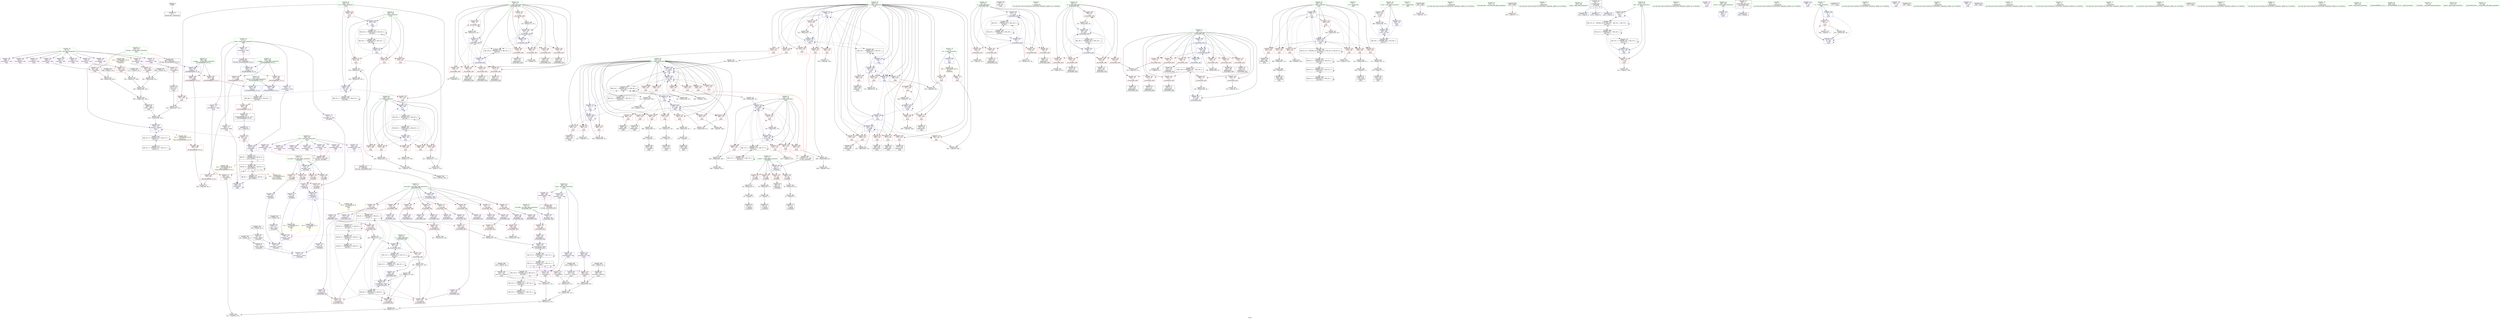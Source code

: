 digraph "SVFG" {
	label="SVFG";

	Node0x55eac171b530 [shape=record,color=grey,label="{NodeID: 0\nNullPtr}"];
	Node0x55eac171b530 -> Node0x55eac1745ef0[style=solid];
	Node0x55eac179a410 [shape=record,color=yellow,style=double,label="{NodeID: 609\n55V_1 = ENCHI(MR_55V_0)\npts\{100000 \}\nFun[main]}"];
	Node0x55eac179a410 -> Node0x55eac1754160[style=dashed];
	Node0x55eac179a410 -> Node0x55eac1754230[style=dashed];
	Node0x55eac179a410 -> Node0x55eac1754300[style=dashed];
	Node0x55eac179a410 -> Node0x55eac17543d0[style=dashed];
	Node0x55eac1763cc0 [shape=record,color=grey,label="{NodeID: 443\n524 = Binary(523, 113, )\n}"];
	Node0x55eac1763cc0 -> Node0x55eac1751400[style=solid];
	Node0x55eac1754570 [shape=record,color=red,label="{NodeID: 277\n494\<--493\n\<--arrayidx101\nmain\n}"];
	Node0x55eac1754570 -> Node0x55eac1751400[style=solid];
	Node0x55eac17483b0 [shape=record,color=red,label="{NodeID: 194\n233\<--78\n\<--j\n_Z5solvePA5_dPd\n}"];
	Node0x55eac17483b0 -> Node0x55eac1760840[style=solid];
	Node0x55eac17456f0 [shape=record,color=purple,label="{NodeID: 111\n411\<--9\narrayidx55\<--info\nmain\n}"];
	Node0x55eac17456f0 -> Node0x55eac17543d0[style=solid];
	Node0x55eac1727b90 [shape=record,color=green,label="{NodeID: 28\n78\<--79\nj\<--j_field_insensitive\n_Z5solvePA5_dPd\n}"];
	Node0x55eac1727b90 -> Node0x55eac174da80[style=solid];
	Node0x55eac1727b90 -> Node0x55eac174db50[style=solid];
	Node0x55eac1727b90 -> Node0x55eac174dc20[style=solid];
	Node0x55eac1727b90 -> Node0x55eac174dcf0[style=solid];
	Node0x55eac1727b90 -> Node0x55eac174ddc0[style=solid];
	Node0x55eac1727b90 -> Node0x55eac174de90[style=solid];
	Node0x55eac1727b90 -> Node0x55eac174df60[style=solid];
	Node0x55eac1727b90 -> Node0x55eac1748210[style=solid];
	Node0x55eac1727b90 -> Node0x55eac17482e0[style=solid];
	Node0x55eac1727b90 -> Node0x55eac17483b0[style=solid];
	Node0x55eac1727b90 -> Node0x55eac1755780[style=solid];
	Node0x55eac1727b90 -> Node0x55eac1755850[style=solid];
	Node0x55eac1727b90 -> Node0x55eac1755fa0[style=solid];
	Node0x55eac1727b90 -> Node0x55eac1756140[style=solid];
	Node0x55eac1750200 [shape=record,color=grey,label="{NodeID: 471\n453 = cmp(452, 340, )\n}"];
	Node0x55eac1755c60 [shape=record,color=blue,label="{NodeID: 305\n82\<--175\nl\<--inc33\n_Z5solvePA5_dPd\n}"];
	Node0x55eac1755c60 -> Node0x55eac1748890[style=dashed];
	Node0x55eac1755c60 -> Node0x55eac1748960[style=dashed];
	Node0x55eac1755c60 -> Node0x55eac1748a30[style=dashed];
	Node0x55eac1755c60 -> Node0x55eac1748b00[style=dashed];
	Node0x55eac1755c60 -> Node0x55eac1755c60[style=dashed];
	Node0x55eac1755c60 -> Node0x55eac1784700[style=dashed];
	Node0x55eac1749a70 [shape=record,color=red,label="{NodeID: 222\n399\<--250\n\<--i\nmain\n}"];
	Node0x55eac1749a70 -> Node0x55eac1747c60[style=solid];
	Node0x55eac174b520 [shape=record,color=purple,label="{NodeID: 139\n136\<--130\narrayidx15\<--\n_Z5solvePA5_dPd\n}"];
	Node0x55eac174b520 -> Node0x55eac1748d70[style=solid];
	Node0x55eac1746190 [shape=record,color=black,label="{NodeID: 56\n247\<--5\nmain_ret\<--\nmain\n}"];
	Node0x55eac17bcb20 [shape=record,color=black,label="{NodeID: 665\n580 = PHI(270, )\n1st arg _ZSt3minIdERKT_S2_S2_ }"];
	Node0x55eac17bcb20 -> Node0x55eac1757db0[style=solid];
	Node0x55eac1761440 [shape=record,color=grey,label="{NodeID: 416\n353 = Binary(351, 352, )\n}"];
	Node0x55eac1761440 -> Node0x55eac1763540[style=solid];
	Node0x55eac1757320 [shape=record,color=blue,label="{NodeID: 333\n250\<--5\ni\<--\nmain\n}"];
	Node0x55eac1757320 -> Node0x55eac1749ce0[style=dashed];
	Node0x55eac1757320 -> Node0x55eac1749db0[style=dashed];
	Node0x55eac1757320 -> Node0x55eac1749e80[style=dashed];
	Node0x55eac1757320 -> Node0x55eac1749f50[style=dashed];
	Node0x55eac1757320 -> Node0x55eac174a020[style=dashed];
	Node0x55eac1757320 -> Node0x55eac174a0f0[style=dashed];
	Node0x55eac1757320 -> Node0x55eac1756a30[style=dashed];
	Node0x55eac1757320 -> Node0x55eac17579a0[style=dashed];
	Node0x55eac1757320 -> Node0x55eac1792610[style=dashed];
	Node0x55eac1752f80 [shape=record,color=red,label="{NodeID: 250\n481\<--254\n\<--k\nmain\n|{<s0>9}}"];
	Node0x55eac1752f80:s0 -> Node0x55eac17bcfb0[style=solid,color=red];
	Node0x55eac174cbe0 [shape=record,color=red,label="{NodeID: 167\n138\<--72\n\<--mat.addr\n_Z5solvePA5_dPd\n}"];
	Node0x55eac174cbe0 -> Node0x55eac174b5f0[style=solid];
	Node0x55eac174cbe0 -> Node0x55eac174b6c0[style=solid];
	Node0x55eac1747850 [shape=record,color=black,label="{NodeID: 84\n374\<--373\n\<--tobool32\nmain\n}"];
	Node0x55eac173ac20 [shape=record,color=green,label="{NodeID: 1\n5\<--1\n\<--dummyObj\nCan only get source location for instruction, argument, global var or function.}"];
	Node0x55eac1763e40 [shape=record,color=grey,label="{NodeID: 444\n547 = Binary(546, 30, )\n}"];
	Node0x55eac1763e40 -> Node0x55eac17578d0[style=solid];
	Node0x55eac1754640 [shape=record,color=red,label="{NodeID: 278\n496\<--495\n\<--arrayidx102\nmain\n}"];
	Node0x55eac1754640 -> Node0x55eac1764740[style=solid];
	Node0x55eac1748480 [shape=record,color=red,label="{NodeID: 195\n123\<--80\n\<--k\n_Z5solvePA5_dPd\n}"];
	Node0x55eac1748480 -> Node0x55eac1765340[style=solid];
	Node0x55eac17457c0 [shape=record,color=purple,label="{NodeID: 112\n61\<--11\narrayidx11\<--limit\n_Z3conPdi\n}"];
	Node0x55eac17457c0 -> Node0x55eac174c970[style=solid];
	Node0x55eac1727c60 [shape=record,color=green,label="{NodeID: 29\n80\<--81\nk\<--k_field_insensitive\n_Z5solvePA5_dPd\n}"];
	Node0x55eac1727c60 -> Node0x55eac1748480[style=solid];
	Node0x55eac1727c60 -> Node0x55eac1748550[style=solid];
	Node0x55eac1727c60 -> Node0x55eac1748620[style=solid];
	Node0x55eac1727c60 -> Node0x55eac17486f0[style=solid];
	Node0x55eac1727c60 -> Node0x55eac17487c0[style=solid];
	Node0x55eac1727c60 -> Node0x55eac1755920[style=solid];
	Node0x55eac1727c60 -> Node0x55eac1755d30[style=solid];
	Node0x55eac1750380 [shape=record,color=grey,label="{NodeID: 472\n489 = cmp(488, 340, )\n}"];
	Node0x55eac1755d30 [shape=record,color=blue,label="{NodeID: 306\n80\<--181\nk\<--inc37\n_Z5solvePA5_dPd\n}"];
	Node0x55eac1755d30 -> Node0x55eac1748480[style=dashed];
	Node0x55eac1755d30 -> Node0x55eac1748550[style=dashed];
	Node0x55eac1755d30 -> Node0x55eac1748620[style=dashed];
	Node0x55eac1755d30 -> Node0x55eac17486f0[style=dashed];
	Node0x55eac1755d30 -> Node0x55eac17487c0[style=dashed];
	Node0x55eac1755d30 -> Node0x55eac1755d30[style=dashed];
	Node0x55eac1755d30 -> Node0x55eac178b310[style=dashed];
	Node0x55eac1749b40 [shape=record,color=red,label="{NodeID: 223\n408\<--250\n\<--i\nmain\n}"];
	Node0x55eac1749b40 -> Node0x55eac1747e00[style=solid];
	Node0x55eac174b5f0 [shape=record,color=purple,label="{NodeID: 140\n141\<--138\narrayidx17\<--\n_Z5solvePA5_dPd\n}"];
	Node0x55eac1746260 [shape=record,color=black,label="{NodeID: 57\n32\<--31\n\<--tobool\n_Z3conPdi\n}"];
	Node0x55eac17bcd10 [shape=record,color=black,label="{NodeID: 666\n20 = PHI(472, 476, 480, )\n0th arg _Z3conPdi }"];
	Node0x55eac17bcd10 -> Node0x55eac1755030[style=solid];
	Node0x55eac17615c0 [shape=record,color=grey,label="{NodeID: 417\n40 = Binary(39, 41, )\n}"];
	Node0x55eac17615c0 -> Node0x55eac1750f80[style=solid];
	Node0x55eac17573f0 [shape=record,color=blue,label="{NodeID: 334\n252\<--442\nj\<--add71\nmain\n}"];
	Node0x55eac17573f0 -> Node0x55eac1752830[style=dashed];
	Node0x55eac17573f0 -> Node0x55eac1752900[style=dashed];
	Node0x55eac17573f0 -> Node0x55eac17529d0[style=dashed];
	Node0x55eac17573f0 -> Node0x55eac1752aa0[style=dashed];
	Node0x55eac17573f0 -> Node0x55eac1752b70[style=dashed];
	Node0x55eac17573f0 -> Node0x55eac1752c40[style=dashed];
	Node0x55eac17573f0 -> Node0x55eac17573f0[style=dashed];
	Node0x55eac17573f0 -> Node0x55eac17578d0[style=dashed];
	Node0x55eac17573f0 -> Node0x55eac1786500[style=dashed];
	Node0x55eac1753050 [shape=record,color=red,label="{NodeID: 251\n541\<--254\n\<--k\nmain\n}"];
	Node0x55eac1753050 -> Node0x55eac1763840[style=solid];
	Node0x55eac174ccb0 [shape=record,color=red,label="{NodeID: 168\n154\<--72\n\<--mat.addr\n_Z5solvePA5_dPd\n}"];
	Node0x55eac174ccb0 -> Node0x55eac174b790[style=solid];
	Node0x55eac174ccb0 -> Node0x55eac174b860[style=solid];
	Node0x55eac1747920 [shape=record,color=black,label="{NodeID: 85\n377\<--376\nidxprom33\<--\nmain\n}"];
	Node0x55eac171a680 [shape=record,color=green,label="{NodeID: 2\n13\<--1\n.str\<--dummyObj\nGlob }"];
	Node0x55eac1763fc0 [shape=record,color=grey,label="{NodeID: 445\n517 = Binary(516, 51, )\n}"];
	Node0x55eac1763fc0 -> Node0x55eac1751700[style=solid];
	Node0x55eac1754710 [shape=record,color=red,label="{NodeID: 279\n505\<--504\n\<--arrayidx108\nmain\n}"];
	Node0x55eac1754710 -> Node0x55eac1764d40[style=solid];
	Node0x55eac1748550 [shape=record,color=red,label="{NodeID: 196\n126\<--80\n\<--k\n_Z5solvePA5_dPd\n}"];
	Node0x55eac1748550 -> Node0x55eac1765040[style=solid];
	Node0x55eac1745890 [shape=record,color=purple,label="{NodeID: 113\n344\<--11\narrayidx19\<--limit\nmain\n}"];
	Node0x55eac1745890 -> Node0x55eac1756b00[style=solid];
	Node0x55eac1727d30 [shape=record,color=green,label="{NodeID: 30\n82\<--83\nl\<--l_field_insensitive\n_Z5solvePA5_dPd\n}"];
	Node0x55eac1727d30 -> Node0x55eac1748890[style=solid];
	Node0x55eac1727d30 -> Node0x55eac1748960[style=solid];
	Node0x55eac1727d30 -> Node0x55eac1748a30[style=solid];
	Node0x55eac1727d30 -> Node0x55eac1748b00[style=solid];
	Node0x55eac1727d30 -> Node0x55eac1755ac0[style=solid];
	Node0x55eac1727d30 -> Node0x55eac1755c60[style=solid];
	Node0x55eac1790810 [shape=record,color=black,label="{NodeID: 556\nMR_8V_7 = PHI(MR_8V_8, MR_8V_6, )\npts\{120000 \}\n|{|<s3>6}}"];
	Node0x55eac1790810 -> Node0x55eac17544a0[style=dashed];
	Node0x55eac1790810 -> Node0x55eac1756fe0[style=dashed];
	Node0x55eac1790810 -> Node0x55eac178d610[style=dashed];
	Node0x55eac1790810:s3 -> Node0x55eac1799230[style=dashed,color=red];
	Node0x55eac1750500 [shape=record,color=grey,label="{NodeID: 473\n593 = cmp(590, 592, )\n}"];
	Node0x55eac1755e00 [shape=record,color=blue,label="{NodeID: 307\n76\<--186\ni\<--inc40\n_Z5solvePA5_dPd\n}"];
	Node0x55eac1755e00 -> Node0x55eac174d190[style=dashed];
	Node0x55eac1755e00 -> Node0x55eac174d260[style=dashed];
	Node0x55eac1755e00 -> Node0x55eac174d330[style=dashed];
	Node0x55eac1755e00 -> Node0x55eac174d400[style=dashed];
	Node0x55eac1755e00 -> Node0x55eac174d4d0[style=dashed];
	Node0x55eac1755e00 -> Node0x55eac174d5a0[style=dashed];
	Node0x55eac1755e00 -> Node0x55eac1755e00[style=dashed];
	Node0x55eac1755e00 -> Node0x55eac1755ed0[style=dashed];
	Node0x55eac1749c10 [shape=record,color=red,label="{NodeID: 224\n431\<--250\n\<--i\nmain\n}"];
	Node0x55eac1749c10 -> Node0x55eac17630c0[style=solid];
	Node0x55eac174b6c0 [shape=record,color=purple,label="{NodeID: 141\n144\<--138\narrayidx19\<--\n_Z5solvePA5_dPd\n}"];
	Node0x55eac174b6c0 -> Node0x55eac1748e40[style=solid];
	Node0x55eac1746330 [shape=record,color=black,label="{NodeID: 58\n35\<--33\nconv\<--cond\n_Z3conPdi\n}"];
	Node0x55eac1746330 -> Node0x55eac17551d0[style=solid];
	Node0x55eac17bcfb0 [shape=record,color=black,label="{NodeID: 667\n21 = PHI(473, 477, 481, )\n1st arg _Z3conPdi }"];
	Node0x55eac17bcfb0 -> Node0x55eac1755100[style=solid];
	Node0x55eac1761740 [shape=record,color=grey,label="{NodeID: 418\n239 = Binary(238, 30, )\n}"];
	Node0x55eac1761740 -> Node0x55eac1756210[style=solid];
	Node0x55eac17574c0 [shape=record,color=blue,label="{NodeID: 335\n254\<--449\nk\<--add75\nmain\n}"];
	Node0x55eac17574c0 -> Node0x55eac1752d10[style=dashed];
	Node0x55eac17574c0 -> Node0x55eac1752de0[style=dashed];
	Node0x55eac17574c0 -> Node0x55eac1752eb0[style=dashed];
	Node0x55eac17574c0 -> Node0x55eac1752f80[style=dashed];
	Node0x55eac17574c0 -> Node0x55eac1753050[style=dashed];
	Node0x55eac17574c0 -> Node0x55eac17574c0[style=dashed];
	Node0x55eac17574c0 -> Node0x55eac1757800[style=dashed];
	Node0x55eac17574c0 -> Node0x55eac1782e00[style=dashed];
	Node0x55eac1753120 [shape=record,color=red,label="{NodeID: 252\n565\<--256\n\<--Case\nmain\n}"];
	Node0x55eac1753120 -> Node0x55eac17600c0[style=solid];
	Node0x55eac174cd80 [shape=record,color=red,label="{NodeID: 169\n163\<--72\n\<--mat.addr\n_Z5solvePA5_dPd\n}"];
	Node0x55eac174cd80 -> Node0x55eac174b930[style=solid];
	Node0x55eac174cd80 -> Node0x55eac174ba00[style=solid];
	Node0x55eac17479f0 [shape=record,color=black,label="{NodeID: 86\n385\<--384\n\<--tobool38\nmain\n}"];
	Node0x55eac171b810 [shape=record,color=green,label="{NodeID: 3\n15\<--1\n.str.1\<--dummyObj\nGlob }"];
	Node0x55eac1764140 [shape=record,color=grey,label="{NodeID: 446\n107 = Binary(108, 106, )\n}"];
	Node0x55eac17547e0 [shape=record,color=red,label="{NodeID: 280\n515\<--514\n\<--arrayidx115\nmain\n}"];
	Node0x55eac17547e0 -> Node0x55eac17639c0[style=solid];
	Node0x55eac1748620 [shape=record,color=red,label="{NodeID: 197\n131\<--80\n\<--k\n_Z5solvePA5_dPd\n}"];
	Node0x55eac1748620 -> Node0x55eac17469b0[style=solid];
	Node0x55eac1745960 [shape=record,color=purple,label="{NodeID: 114\n370\<--11\narrayidx31\<--limit\nmain\n|{<s0>6}}"];
	Node0x55eac1745960:s0 -> Node0x55eac17be4e0[style=solid,color=red];
	Node0x55eac1727e00 [shape=record,color=green,label="{NodeID: 31\n84\<--85\nt\<--t_field_insensitive\n_Z5solvePA5_dPd\n}"];
	Node0x55eac1727e00 -> Node0x55eac1748bd0[style=solid];
	Node0x55eac1727e00 -> Node0x55eac17559f0[style=solid];
	Node0x55eac1750680 [shape=record,color=grey,label="{NodeID: 474\n446 = cmp(445, 340, )\n}"];
	Node0x55eac12454e0 [shape=record,color=black,label="{NodeID: 391\n386 = PHI(30, 34, )\n}"];
	Node0x55eac12454e0 -> Node0x55eac1762340[style=solid];
	Node0x55eac1755ed0 [shape=record,color=blue,label="{NodeID: 308\n76\<--5\ni\<--\n_Z5solvePA5_dPd\n}"];
	Node0x55eac1755ed0 -> Node0x55eac178db10[style=dashed];
	Node0x55eac1749ce0 [shape=record,color=red,label="{NodeID: 225\n438\<--250\n\<--i\nmain\n}"];
	Node0x55eac1749ce0 -> Node0x55eac1750b00[style=solid];
	Node0x55eac174b790 [shape=record,color=purple,label="{NodeID: 142\n157\<--154\narrayidx24\<--\n_Z5solvePA5_dPd\n}"];
	Node0x55eac1746400 [shape=record,color=black,label="{NodeID: 59\n43\<--42\n\<--tobool2\n_Z3conPdi\n}"];
	Node0x55eac17bd410 [shape=record,color=black,label="{NodeID: 668\n109 = PHI()\n}"];
	Node0x55eac17bd410 -> Node0x55eac1751a00[style=solid];
	Node0x55eac17618c0 [shape=record,color=grey,label="{NodeID: 419\n415 = Binary(406, 414, )\n}"];
	Node0x55eac17618c0 -> Node0x55eac1756f10[style=solid];
	Node0x55eac1757590 [shape=record,color=blue,label="{NodeID: 336\n258\<--5\nl\<--\nmain\n}"];
	Node0x55eac1757590 -> Node0x55eac17531f0[style=dashed];
	Node0x55eac1757590 -> Node0x55eac17532c0[style=dashed];
	Node0x55eac1757590 -> Node0x55eac1753390[style=dashed];
	Node0x55eac1757590 -> Node0x55eac1753460[style=dashed];
	Node0x55eac1757590 -> Node0x55eac1753530[style=dashed];
	Node0x55eac1757590 -> Node0x55eac1753600[style=dashed];
	Node0x55eac1757590 -> Node0x55eac17536d0[style=dashed];
	Node0x55eac1757590 -> Node0x55eac1757660[style=dashed];
	Node0x55eac1757590 -> Node0x55eac178ea10[style=dashed];
	Node0x55eac17531f0 [shape=record,color=red,label="{NodeID: 253\n488\<--258\n\<--l\nmain\n}"];
	Node0x55eac17531f0 -> Node0x55eac1750380[style=solid];
	Node0x55eac174ce50 [shape=record,color=red,label="{NodeID: 170\n199\<--72\n\<--mat.addr\n_Z5solvePA5_dPd\n}"];
	Node0x55eac174ce50 -> Node0x55eac174bad0[style=solid];
	Node0x55eac174ce50 -> Node0x55eac174bba0[style=solid];
	Node0x55eac1747ac0 [shape=record,color=black,label="{NodeID: 87\n388\<--387\nidxprom40\<--\nmain\n}"];
	Node0x55eac1729010 [shape=record,color=green,label="{NodeID: 4\n30\<--1\n\<--dummyObj\nCan only get source location for instruction, argument, global var or function.}"];
	Node0x55eac17642c0 [shape=record,color=grey,label="{NodeID: 447\n498 = Binary(497, 30, )\n}"];
	Node0x55eac17642c0 -> Node0x55eac1751880[style=solid];
	Node0x55eac17548b0 [shape=record,color=red,label="{NodeID: 281\n601\<--581\n\<--retval\n_ZSt3minIdERKT_S2_S2_\n}"];
	Node0x55eac17548b0 -> Node0x55eac1744ed0[style=solid];
	Node0x55eac17486f0 [shape=record,color=red,label="{NodeID: 198\n164\<--80\n\<--k\n_Z5solvePA5_dPd\n}"];
	Node0x55eac17486f0 -> Node0x55eac1746e90[style=solid];
	Node0x55eac1745a30 [shape=record,color=purple,label="{NodeID: 115\n423\<--11\narrayidx61\<--limit\nmain\n}"];
	Node0x55eac1745a30 -> Node0x55eac1756fe0[style=solid];
	Node0x55eac1727ed0 [shape=record,color=green,label="{NodeID: 32\n110\<--111\nllvm.fabs.f64\<--llvm.fabs.f64_field_insensitive\n}"];
	Node0x55eac1750800 [shape=record,color=grey,label="{NodeID: 475\n197 = cmp(196, 92, )\n}"];
	Node0x55eac174f120 [shape=record,color=black,label="{NodeID: 392\n33 = PHI(30, 34, )\n}"];
	Node0x55eac174f120 -> Node0x55eac1746330[style=solid];
	Node0x55eac1755fa0 [shape=record,color=blue,label="{NodeID: 309\n78\<--5\nj\<--\n_Z5solvePA5_dPd\n}"];
	Node0x55eac1755fa0 -> Node0x55eac174de90[style=dashed];
	Node0x55eac1755fa0 -> Node0x55eac174df60[style=dashed];
	Node0x55eac1755fa0 -> Node0x55eac1748210[style=dashed];
	Node0x55eac1755fa0 -> Node0x55eac17482e0[style=dashed];
	Node0x55eac1755fa0 -> Node0x55eac17483b0[style=dashed];
	Node0x55eac1755fa0 -> Node0x55eac1756140[style=dashed];
	Node0x55eac1755fa0 -> Node0x55eac178e010[style=dashed];
	Node0x55eac1749db0 [shape=record,color=red,label="{NodeID: 226\n441\<--250\n\<--i\nmain\n}"];
	Node0x55eac1749db0 -> Node0x55eac1762c40[style=solid];
	Node0x55eac174b860 [shape=record,color=purple,label="{NodeID: 143\n160\<--154\narrayidx26\<--\n_Z5solvePA5_dPd\n}"];
	Node0x55eac174b860 -> Node0x55eac1748f10[style=solid];
	Node0x55eac17464d0 [shape=record,color=black,label="{NodeID: 60\n45\<--44\nconv4\<--cond3\n_Z3conPdi\n}"];
	Node0x55eac17464d0 -> Node0x55eac17552a0[style=solid];
	Node0x55eac17bd570 [shape=record,color=black,label="{NodeID: 669\n208 = PHI()\n}"];
	Node0x55eac17bd570 -> Node0x55eac1750e00[style=solid];
	Node0x55eac1761a40 [shape=record,color=grey,label="{NodeID: 420\n405 = Binary(393, 404, )\n}"];
	Node0x55eac1761a40 -> Node0x55eac1747d30[style=solid];
	Node0x55eac1757660 [shape=record,color=blue,label="{NodeID: 337\n258\<--530\nl\<--inc126\nmain\n}"];
	Node0x55eac1757660 -> Node0x55eac17531f0[style=dashed];
	Node0x55eac1757660 -> Node0x55eac17532c0[style=dashed];
	Node0x55eac1757660 -> Node0x55eac1753390[style=dashed];
	Node0x55eac1757660 -> Node0x55eac1753460[style=dashed];
	Node0x55eac1757660 -> Node0x55eac1753530[style=dashed];
	Node0x55eac1757660 -> Node0x55eac1753600[style=dashed];
	Node0x55eac1757660 -> Node0x55eac17536d0[style=dashed];
	Node0x55eac1757660 -> Node0x55eac1757660[style=dashed];
	Node0x55eac1757660 -> Node0x55eac178ea10[style=dashed];
	Node0x55eac17532c0 [shape=record,color=red,label="{NodeID: 254\n491\<--258\n\<--l\nmain\n}"];
	Node0x55eac17532c0 -> Node0x55eac1748070[style=solid];
	Node0x55eac174cf20 [shape=record,color=red,label="{NodeID: 171\n211\<--72\n\<--mat.addr\n_Z5solvePA5_dPd\n}"];
	Node0x55eac174cf20 -> Node0x55eac174bc70[style=solid];
	Node0x55eac174cf20 -> Node0x55eac174bd40[style=solid];
	Node0x55eac1747b90 [shape=record,color=black,label="{NodeID: 88\n397\<--396\n\<--tobool46\nmain\n}"];
	Node0x55eac1729150 [shape=record,color=green,label="{NodeID: 5\n34\<--1\n\<--dummyObj\nCan only get source location for instruction, argument, global var or function.}"];
	Node0x55eac179a8a0 [shape=record,color=yellow,style=double,label="{NodeID: 614\n8V_1 = ENCHI(MR_8V_0)\npts\{120000 \}\nFun[_Z3conPdi]}"];
	Node0x55eac179a8a0 -> Node0x55eac174c970[style=dashed];
	Node0x55eac1764440 [shape=record,color=grey,label="{NodeID: 448\n330 = Binary(113, 329, )\n}"];
	Node0x55eac1764440 -> Node0x55eac1751b80[style=solid];
	Node0x55eac1754980 [shape=record,color=red,label="{NodeID: 282\n591\<--583\n\<--__a.addr\n_ZSt3minIdERKT_S2_S2_\n}"];
	Node0x55eac1754980 -> Node0x55eac1754d90[style=solid];
	Node0x55eac17487c0 [shape=record,color=red,label="{NodeID: 199\n180\<--80\n\<--k\n_Z5solvePA5_dPd\n}"];
	Node0x55eac17487c0 -> Node0x55eac1760b40[style=solid];
	Node0x55eac174a270 [shape=record,color=purple,label="{NodeID: 116\n493\<--11\narrayidx101\<--limit\nmain\n}"];
	Node0x55eac174a270 -> Node0x55eac1754570[style=solid];
	Node0x55eac1727fa0 [shape=record,color=green,label="{NodeID: 33\n245\<--246\nmain\<--main_field_insensitive\n}"];
	Node0x55eac1750980 [shape=record,color=grey,label="{NodeID: 476\n292 = cmp(290, 291, )\n}"];
	Node0x55eac174f6c0 [shape=record,color=black,label="{NodeID: 393\n44 = PHI(30, 34, )\n}"];
	Node0x55eac174f6c0 -> Node0x55eac17464d0[style=solid];
	Node0x55eac1756070 [shape=record,color=blue,label="{NodeID: 310\n229\<--225\narrayidx64\<--div62\n_Z5solvePA5_dPd\n}"];
	Node0x55eac1756070 -> Node0x55eac1781000[style=dashed];
	Node0x55eac1749e80 [shape=record,color=red,label="{NodeID: 227\n455\<--250\n\<--i\nmain\n}"];
	Node0x55eac1749e80 -> Node0x55eac1762940[style=solid];
	Node0x55eac174b930 [shape=record,color=purple,label="{NodeID: 144\n166\<--163\narrayidx28\<--\n_Z5solvePA5_dPd\n}"];
	Node0x55eac17465a0 [shape=record,color=black,label="{NodeID: 61\n53\<--52\n\<--tobool7\n_Z3conPdi\n}"];
	Node0x55eac17bd670 [shape=record,color=black,label="{NodeID: 670\n482 = PHI(19, )\n}"];
	Node0x55eac1761bc0 [shape=record,color=grey,label="{NodeID: 421\n404 = Binary(398, 403, )\n}"];
	Node0x55eac1761bc0 -> Node0x55eac1761a40[style=solid];
	Node0x55eac1757730 [shape=record,color=blue,label="{NodeID: 338\n272\<--537\nOK\<--\nmain\n}"];
	Node0x55eac1757730 -> Node0x55eac178f910[style=dashed];
	Node0x55eac1753390 [shape=record,color=red,label="{NodeID: 255\n497\<--258\n\<--l\nmain\n}"];
	Node0x55eac1753390 -> Node0x55eac17642c0[style=solid];
	Node0x55eac174cff0 [shape=record,color=red,label="{NodeID: 172\n217\<--72\n\<--mat.addr\n_Z5solvePA5_dPd\n}"];
	Node0x55eac174cff0 -> Node0x55eac174be10[style=solid];
	Node0x55eac174cff0 -> Node0x55eac174bee0[style=solid];
	Node0x55eac1747c60 [shape=record,color=black,label="{NodeID: 89\n400\<--399\nidxprom48\<--\nmain\n}"];
	Node0x55eac17291e0 [shape=record,color=green,label="{NodeID: 6\n41\<--1\n\<--dummyObj\nCan only get source location for instruction, argument, global var or function.}"];
	Node0x55eac17645c0 [shape=record,color=grey,label="{NodeID: 449\n328 = Binary(326, 327, )\n}"];
	Node0x55eac17645c0 -> Node0x55eac1751b80[style=solid];
	Node0x55eac1754a50 [shape=record,color=red,label="{NodeID: 283\n598\<--583\n\<--__a.addr\n_ZSt3minIdERKT_S2_S2_\n}"];
	Node0x55eac1754a50 -> Node0x55eac1757f50[style=solid];
	Node0x55eac1748890 [shape=record,color=red,label="{NodeID: 200\n150\<--82\n\<--l\n_Z5solvePA5_dPd\n}"];
	Node0x55eac1748890 -> Node0x55eac17654c0[style=solid];
	Node0x55eac174a340 [shape=record,color=purple,label="{NodeID: 117\n276\<--13\n\<--.str\nmain\n}"];
	Node0x55eac17280a0 [shape=record,color=green,label="{NodeID: 34\n248\<--249\nretval\<--retval_field_insensitive\nmain\n}"];
	Node0x55eac17280a0 -> Node0x55eac17562e0[style=solid];
	Node0x55eac1750b00 [shape=record,color=grey,label="{NodeID: 477\n439 = cmp(438, 340, )\n}"];
	Node0x55eac174fc60 [shape=record,color=black,label="{NodeID: 394\n375 = PHI(30, 34, )\n}"];
	Node0x55eac174fc60 -> Node0x55eac175ff40[style=solid];
	Node0x55eac1756140 [shape=record,color=blue,label="{NodeID: 311\n78\<--234\nj\<--inc67\n_Z5solvePA5_dPd\n}"];
	Node0x55eac1756140 -> Node0x55eac174de90[style=dashed];
	Node0x55eac1756140 -> Node0x55eac174df60[style=dashed];
	Node0x55eac1756140 -> Node0x55eac1748210[style=dashed];
	Node0x55eac1756140 -> Node0x55eac17482e0[style=dashed];
	Node0x55eac1756140 -> Node0x55eac17483b0[style=dashed];
	Node0x55eac1756140 -> Node0x55eac1756140[style=dashed];
	Node0x55eac1756140 -> Node0x55eac178e010[style=dashed];
	Node0x55eac1749f50 [shape=record,color=red,label="{NodeID: 228\n466\<--250\n\<--i\nmain\n}"];
	Node0x55eac1749f50 -> Node0x55eac1764bc0[style=solid];
	Node0x55eac174ba00 [shape=record,color=purple,label="{NodeID: 145\n169\<--163\narrayidx30\<--\n_Z5solvePA5_dPd\n}"];
	Node0x55eac174ba00 -> Node0x55eac1748fe0[style=solid];
	Node0x55eac174ba00 -> Node0x55eac1755b90[style=solid];
	Node0x55eac1746670 [shape=record,color=black,label="{NodeID: 62\n55\<--54\nconv9\<--cond8\n_Z3conPdi\n}"];
	Node0x55eac1746670 -> Node0x55eac1755370[style=solid];
	Node0x55eac17bd7b0 [shape=record,color=black,label="{NodeID: 671\n485 = PHI(69, )\n}"];
	Node0x55eac1761d40 [shape=record,color=grey,label="{NodeID: 422\n171 = Binary(170, 162, )\n}"];
	Node0x55eac1761d40 -> Node0x55eac1755b90[style=solid];
	Node0x55eac1757800 [shape=record,color=blue,label="{NodeID: 339\n254\<--542\nk\<--inc133\nmain\n}"];
	Node0x55eac1757800 -> Node0x55eac1752d10[style=dashed];
	Node0x55eac1757800 -> Node0x55eac1752de0[style=dashed];
	Node0x55eac1757800 -> Node0x55eac1752eb0[style=dashed];
	Node0x55eac1757800 -> Node0x55eac1752f80[style=dashed];
	Node0x55eac1757800 -> Node0x55eac1753050[style=dashed];
	Node0x55eac1757800 -> Node0x55eac17574c0[style=dashed];
	Node0x55eac1757800 -> Node0x55eac1757800[style=dashed];
	Node0x55eac1757800 -> Node0x55eac1782e00[style=dashed];
	Node0x55eac1753460 [shape=record,color=red,label="{NodeID: 256\n506\<--258\n\<--l\nmain\n}"];
	Node0x55eac1753460 -> Node0x55eac17648c0[style=solid];
	Node0x55eac174d0c0 [shape=record,color=red,label="{NodeID: 173\n226\<--74\n\<--res.addr\n_Z5solvePA5_dPd\n}"];
	Node0x55eac174d0c0 -> Node0x55eac174bfb0[style=solid];
	Node0x55eac1747d30 [shape=record,color=black,label="{NodeID: 90\n406\<--405\nconv\<--add52\nmain\n}"];
	Node0x55eac1747d30 -> Node0x55eac17618c0[style=solid];
	Node0x55eac1729270 [shape=record,color=green,label="{NodeID: 7\n51\<--1\n\<--dummyObj\nCan only get source location for instruction, argument, global var or function.}"];
	Node0x55eac1764740 [shape=record,color=grey,label="{NodeID: 450\n503 = Binary(496, 502, )\n}"];
	Node0x55eac1764740 -> Node0x55eac1764a40[style=solid];
	Node0x55eac1754b20 [shape=record,color=red,label="{NodeID: 284\n589\<--585\n\<--__b.addr\n_ZSt3minIdERKT_S2_S2_\n}"];
	Node0x55eac1754b20 -> Node0x55eac1754cc0[style=solid];
	Node0x55eac1748960 [shape=record,color=red,label="{NodeID: 201\n158\<--82\n\<--l\n_Z5solvePA5_dPd\n}"];
	Node0x55eac1748960 -> Node0x55eac1746dc0[style=solid];
	Node0x55eac174a410 [shape=record,color=purple,label="{NodeID: 118\n286\<--13\n\<--.str\nmain\n}"];
	Node0x55eac1728170 [shape=record,color=green,label="{NodeID: 35\n250\<--251\ni\<--i_field_insensitive\nmain\n}"];
	Node0x55eac1728170 -> Node0x55eac1749320[style=solid];
	Node0x55eac1728170 -> Node0x55eac17493f0[style=solid];
	Node0x55eac1728170 -> Node0x55eac17494c0[style=solid];
	Node0x55eac1728170 -> Node0x55eac1749590[style=solid];
	Node0x55eac1728170 -> Node0x55eac1749660[style=solid];
	Node0x55eac1728170 -> Node0x55eac1749730[style=solid];
	Node0x55eac1728170 -> Node0x55eac1749800[style=solid];
	Node0x55eac1728170 -> Node0x55eac17498d0[style=solid];
	Node0x55eac1728170 -> Node0x55eac17499a0[style=solid];
	Node0x55eac1728170 -> Node0x55eac1749a70[style=solid];
	Node0x55eac1728170 -> Node0x55eac1749b40[style=solid];
	Node0x55eac1728170 -> Node0x55eac1749c10[style=solid];
	Node0x55eac1728170 -> Node0x55eac1749ce0[style=solid];
	Node0x55eac1728170 -> Node0x55eac1749db0[style=solid];
	Node0x55eac1728170 -> Node0x55eac1749e80[style=solid];
	Node0x55eac1728170 -> Node0x55eac1749f50[style=solid];
	Node0x55eac1728170 -> Node0x55eac174a020[style=solid];
	Node0x55eac1728170 -> Node0x55eac174a0f0[style=solid];
	Node0x55eac1728170 -> Node0x55eac1756550[style=solid];
	Node0x55eac1728170 -> Node0x55eac17567c0[style=solid];
	Node0x55eac1728170 -> Node0x55eac1756a30[style=solid];
	Node0x55eac1728170 -> Node0x55eac1756bd0[style=solid];
	Node0x55eac1728170 -> Node0x55eac1756d70[style=solid];
	Node0x55eac1728170 -> Node0x55eac1757180[style=solid];
	Node0x55eac1728170 -> Node0x55eac1757320[style=solid];
	Node0x55eac1728170 -> Node0x55eac17579a0[style=solid];
	Node0x55eac1750c80 [shape=record,color=grey,label="{NodeID: 478\n284 = cmp(281, 5, )\n}"];
	Node0x55eac174fdf0 [shape=record,color=black,label="{NodeID: 395\n54 = PHI(30, 34, )\n}"];
	Node0x55eac174fdf0 -> Node0x55eac1746670[style=solid];
	Node0x55eac1756210 [shape=record,color=blue,label="{NodeID: 312\n76\<--239\ni\<--inc70\n_Z5solvePA5_dPd\n}"];
	Node0x55eac1756210 -> Node0x55eac178db10[style=dashed];
	Node0x55eac174a020 [shape=record,color=red,label="{NodeID: 229\n473\<--250\n\<--i\nmain\n|{<s0>7}}"];
	Node0x55eac174a020:s0 -> Node0x55eac17bcfb0[style=solid,color=red];
	Node0x55eac174bad0 [shape=record,color=purple,label="{NodeID: 146\n202\<--199\narrayidx49\<--\n_Z5solvePA5_dPd\n}"];
	Node0x55eac1746740 [shape=record,color=black,label="{NodeID: 63\n60\<--59\nidxprom\<--\n_Z3conPdi\n}"];
	Node0x55eac17bd8f0 [shape=record,color=black,label="{NodeID: 672\n277 = PHI()\n}"];
	Node0x55eac1799230 [shape=record,color=yellow,style=double,label="{NodeID: 589\n8V_1 = ENCHI(MR_8V_0)\npts\{120000 \}\nFun[_ZSt3minIdERKT_S2_S2_]}"];
	Node0x55eac1799230 -> Node0x55eac1754d90[style=dashed];
	Node0x55eac1761ec0 [shape=record,color=grey,label="{NodeID: 423\n395 = Binary(394, 51, )\n}"];
	Node0x55eac1761ec0 -> Node0x55eac17660c0[style=solid];
	Node0x55eac17578d0 [shape=record,color=blue,label="{NodeID: 340\n252\<--547\nj\<--inc136\nmain\n}"];
	Node0x55eac17578d0 -> Node0x55eac1752830[style=dashed];
	Node0x55eac17578d0 -> Node0x55eac1752900[style=dashed];
	Node0x55eac17578d0 -> Node0x55eac17529d0[style=dashed];
	Node0x55eac17578d0 -> Node0x55eac1752aa0[style=dashed];
	Node0x55eac17578d0 -> Node0x55eac1752b70[style=dashed];
	Node0x55eac17578d0 -> Node0x55eac1752c40[style=dashed];
	Node0x55eac17578d0 -> Node0x55eac17573f0[style=dashed];
	Node0x55eac17578d0 -> Node0x55eac17578d0[style=dashed];
	Node0x55eac17578d0 -> Node0x55eac1786500[style=dashed];
	Node0x55eac1753530 [shape=record,color=red,label="{NodeID: 257\n516\<--258\n\<--l\nmain\n}"];
	Node0x55eac1753530 -> Node0x55eac1763fc0[style=solid];
	Node0x55eac174d190 [shape=record,color=red,label="{NodeID: 174\n90\<--76\n\<--i\n_Z5solvePA5_dPd\n}"];
	Node0x55eac174d190 -> Node0x55eac1751100[style=solid];
	Node0x55eac1747e00 [shape=record,color=black,label="{NodeID: 91\n409\<--408\nidxprom53\<--\nmain\n}"];
	Node0x55eac171a780 [shape=record,color=green,label="{NodeID: 8\n92\<--1\n\<--dummyObj\nCan only get source location for instruction, argument, global var or function.}"];
	Node0x55eac17648c0 [shape=record,color=grey,label="{NodeID: 451\n507 = Binary(506, 41, )\n}"];
	Node0x55eac17648c0 -> Node0x55eac1751d00[style=solid];
	Node0x55eac1754bf0 [shape=record,color=red,label="{NodeID: 285\n595\<--585\n\<--__b.addr\n_ZSt3minIdERKT_S2_S2_\n}"];
	Node0x55eac1754bf0 -> Node0x55eac1757e80[style=solid];
	Node0x55eac1748a30 [shape=record,color=red,label="{NodeID: 202\n167\<--82\n\<--l\n_Z5solvePA5_dPd\n}"];
	Node0x55eac1748a30 -> Node0x55eac1746f60[style=solid];
	Node0x55eac174a4e0 [shape=record,color=purple,label="{NodeID: 119\n305\<--13\n\<--.str\nmain\n}"];
	Node0x55eac1728240 [shape=record,color=green,label="{NodeID: 36\n252\<--253\nj\<--j_field_insensitive\nmain\n}"];
	Node0x55eac1728240 -> Node0x55eac1752050[style=solid];
	Node0x55eac1728240 -> Node0x55eac17520e0[style=solid];
	Node0x55eac1728240 -> Node0x55eac17521b0[style=solid];
	Node0x55eac1728240 -> Node0x55eac1752280[style=solid];
	Node0x55eac1728240 -> Node0x55eac1752350[style=solid];
	Node0x55eac1728240 -> Node0x55eac1752420[style=solid];
	Node0x55eac1728240 -> Node0x55eac17524f0[style=solid];
	Node0x55eac1728240 -> Node0x55eac17525c0[style=solid];
	Node0x55eac1728240 -> Node0x55eac1752690[style=solid];
	Node0x55eac1728240 -> Node0x55eac1752760[style=solid];
	Node0x55eac1728240 -> Node0x55eac1752830[style=solid];
	Node0x55eac1728240 -> Node0x55eac1752900[style=solid];
	Node0x55eac1728240 -> Node0x55eac17529d0[style=solid];
	Node0x55eac1728240 -> Node0x55eac1752aa0[style=solid];
	Node0x55eac1728240 -> Node0x55eac1752b70[style=solid];
	Node0x55eac1728240 -> Node0x55eac1752c40[style=solid];
	Node0x55eac1728240 -> Node0x55eac1756620[style=solid];
	Node0x55eac1728240 -> Node0x55eac17566f0[style=solid];
	Node0x55eac1728240 -> Node0x55eac1756e40[style=solid];
	Node0x55eac1728240 -> Node0x55eac17570b0[style=solid];
	Node0x55eac1728240 -> Node0x55eac17573f0[style=solid];
	Node0x55eac1728240 -> Node0x55eac17578d0[style=solid];
	Node0x55eac1792610 [shape=record,color=black,label="{NodeID: 562\nMR_33V_2 = PHI(MR_33V_6, MR_33V_1, )\npts\{251 \}\n}"];
	Node0x55eac1792610 -> Node0x55eac1756550[style=dashed];
	Node0x55eac1750e00 [shape=record,color=grey,label="{NodeID: 479\n209 = cmp(208, 113, )\n}"];
	Node0x55eac175e260 [shape=record,color=black,label="{NodeID: 396\n333 = PHI(334, 331, )\n}"];
	Node0x55eac17562e0 [shape=record,color=blue,label="{NodeID: 313\n248\<--5\nretval\<--\nmain\n}"];
	Node0x55eac174a0f0 [shape=record,color=red,label="{NodeID: 230\n551\<--250\n\<--i\nmain\n}"];
	Node0x55eac174a0f0 -> Node0x55eac17609c0[style=solid];
	Node0x55eac174bba0 [shape=record,color=purple,label="{NodeID: 147\n205\<--199\narrayidx51\<--\n_Z5solvePA5_dPd\n}"];
	Node0x55eac174bba0 -> Node0x55eac17490b0[style=solid];
	Node0x55eac1746810 [shape=record,color=black,label="{NodeID: 64\n101\<--100\nidxprom\<--\n_Z5solvePA5_dPd\n}"];
	Node0x55eac17bd9c0 [shape=record,color=black,label="{NodeID: 673\n287 = PHI()\n}"];
	Node0x55eac1799340 [shape=record,color=yellow,style=double,label="{NodeID: 590\n51V_1 = ENCHI(MR_51V_0)\npts\{271 \}\nFun[_ZSt3minIdERKT_S2_S2_]}"];
	Node0x55eac1799340 -> Node0x55eac1754cc0[style=dashed];
	Node0x55eac1762040 [shape=record,color=grey,label="{NodeID: 424\n393 = Binary(381, 392, )\n}"];
	Node0x55eac1762040 -> Node0x55eac1761a40[style=solid];
	Node0x55eac17579a0 [shape=record,color=blue,label="{NodeID: 341\n250\<--552\ni\<--inc139\nmain\n}"];
	Node0x55eac17579a0 -> Node0x55eac1749ce0[style=dashed];
	Node0x55eac17579a0 -> Node0x55eac1749db0[style=dashed];
	Node0x55eac17579a0 -> Node0x55eac1749e80[style=dashed];
	Node0x55eac17579a0 -> Node0x55eac1749f50[style=dashed];
	Node0x55eac17579a0 -> Node0x55eac174a020[style=dashed];
	Node0x55eac17579a0 -> Node0x55eac174a0f0[style=dashed];
	Node0x55eac17579a0 -> Node0x55eac1756a30[style=dashed];
	Node0x55eac17579a0 -> Node0x55eac17579a0[style=dashed];
	Node0x55eac17579a0 -> Node0x55eac1792610[style=dashed];
	Node0x55eac1753600 [shape=record,color=red,label="{NodeID: 258\n529\<--258\n\<--l\nmain\n}"];
	Node0x55eac1753600 -> Node0x55eac17633c0[style=solid];
	Node0x55eac174d260 [shape=record,color=red,label="{NodeID: 175\n100\<--76\n\<--i\n_Z5solvePA5_dPd\n}"];
	Node0x55eac174d260 -> Node0x55eac1746810[style=solid];
	Node0x55eac1747ed0 [shape=record,color=black,label="{NodeID: 92\n413\<--412\nconv56\<--\nmain\n}"];
	Node0x55eac1747ed0 -> Node0x55eac1761140[style=solid];
	Node0x55eac171a810 [shape=record,color=green,label="{NodeID: 9\n108\<--1\n\<--dummyObj\nCan only get source location for instruction, argument, global var or function.}"];
	Node0x55eac1764a40 [shape=record,color=grey,label="{NodeID: 452\n513 = Binary(503, 512, )\n}"];
	Node0x55eac1764a40 -> Node0x55eac17636c0[style=solid];
	Node0x55eac1754cc0 [shape=record,color=red,label="{NodeID: 286\n590\<--589\n\<--\n_ZSt3minIdERKT_S2_S2_\n}"];
	Node0x55eac1754cc0 -> Node0x55eac1750500[style=solid];
	Node0x55eac1748b00 [shape=record,color=red,label="{NodeID: 203\n174\<--82\n\<--l\n_Z5solvePA5_dPd\n}"];
	Node0x55eac1748b00 -> Node0x55eac1760e40[style=solid];
	Node0x55eac174a5b0 [shape=record,color=purple,label="{NodeID: 120\n569\<--15\n\<--.str.1\nmain\n}"];
	Node0x55eac1728310 [shape=record,color=green,label="{NodeID: 37\n254\<--255\nk\<--k_field_insensitive\nmain\n}"];
	Node0x55eac1728310 -> Node0x55eac1752d10[style=solid];
	Node0x55eac1728310 -> Node0x55eac1752de0[style=solid];
	Node0x55eac1728310 -> Node0x55eac1752eb0[style=solid];
	Node0x55eac1728310 -> Node0x55eac1752f80[style=solid];
	Node0x55eac1728310 -> Node0x55eac1753050[style=solid];
	Node0x55eac1728310 -> Node0x55eac17574c0[style=solid];
	Node0x55eac1728310 -> Node0x55eac1757800[style=solid];
	Node0x55eac1792b10 [shape=record,color=black,label="{NodeID: 563\nMR_35V_2 = PHI(MR_35V_7, MR_35V_1, )\npts\{253 \}\n}"];
	Node0x55eac1792b10 -> Node0x55eac1756620[style=dashed];
	Node0x55eac1792b10 -> Node0x55eac1786500[style=dashed];
	Node0x55eac1750f80 [shape=record,color=grey,label="{NodeID: 480\n42 = cmp(40, 5, )\n}"];
	Node0x55eac1750f80 -> Node0x55eac1746400[style=solid];
	Node0x55eac175e740 [shape=record,color=black,label="{NodeID: 397\n398 = PHI(30, 34, )\n}"];
	Node0x55eac175e740 -> Node0x55eac1761bc0[style=solid];
	Node0x55eac17563b0 [shape=record,color=blue,label="{NodeID: 314\n256\<--30\nCase\<--\nmain\n}"];
	Node0x55eac17563b0 -> Node0x55eac1793510[style=dashed];
	Node0x55eac1752050 [shape=record,color=red,label="{NodeID: 231\n296\<--252\n\<--j\nmain\n}"];
	Node0x55eac1752050 -> Node0x55eac1750080[style=solid];
	Node0x55eac174bc70 [shape=record,color=purple,label="{NodeID: 148\n214\<--211\narrayidx56\<--\n_Z5solvePA5_dPd\n}"];
	Node0x55eac17468e0 [shape=record,color=black,label="{NodeID: 65\n104\<--103\nidxprom4\<--\n_Z5solvePA5_dPd\n}"];
	Node0x55eac17bda90 [shape=record,color=black,label="{NodeID: 674\n306 = PHI()\n}"];
	Node0x55eac1781000 [shape=record,color=black,label="{NodeID: 508\nMR_25V_4 = PHI(MR_25V_5, MR_25V_3, )\npts\{269 \}\n}"];
	Node0x55eac1781000 -> Node0x55eac1756070[style=dashed];
	Node0x55eac1781000 -> Node0x55eac1781000[style=dashed];
	Node0x55eac1781000 -> Node0x55eac178e510[style=dashed];
	Node0x55eac17621c0 [shape=record,color=grey,label="{NodeID: 425\n162 = Binary(153, 161, )\n}"];
	Node0x55eac17621c0 -> Node0x55eac1761d40[style=solid];
	Node0x55eac1757a70 [shape=record,color=blue,label="{NodeID: 342\n262\<--558\nr\<--\nmain\n}"];
	Node0x55eac1757a70 -> Node0x55eac1781f00[style=dashed];
	Node0x55eac17536d0 [shape=record,color=red,label="{NodeID: 259\n533\<--258\n\<--l\nmain\n}"];
	Node0x55eac17536d0 -> Node0x55eac1765dc0[style=solid];
	Node0x55eac174d330 [shape=record,color=red,label="{NodeID: 176\n127\<--76\n\<--i\n_Z5solvePA5_dPd\n}"];
	Node0x55eac174d330 -> Node0x55eac1765040[style=solid];
	Node0x55eac1747fa0 [shape=record,color=black,label="{NodeID: 93\n422\<--421\nidxprom60\<--\nmain\n}"];
	Node0x55eac171a8a0 [shape=record,color=green,label="{NodeID: 10\n113\<--1\n\<--dummyObj\nCan only get source location for instruction, argument, global var or function.}"];
	Node0x55eac178a410 [shape=record,color=black,label="{NodeID: 536\nMR_59V_3 = PHI(MR_59V_4, MR_59V_2, )\npts\{582 \}\n}"];
	Node0x55eac178a410 -> Node0x55eac17548b0[style=dashed];
	Node0x55eac1764bc0 [shape=record,color=grey,label="{NodeID: 453\n468 = Binary(466, 467, )\n}"];
	Node0x55eac1764bc0 -> Node0x55eac176a510[style=solid];
	Node0x55eac1754d90 [shape=record,color=red,label="{NodeID: 287\n592\<--591\n\<--\n_ZSt3minIdERKT_S2_S2_\n}"];
	Node0x55eac1754d90 -> Node0x55eac1750500[style=solid];
	Node0x55eac1748bd0 [shape=record,color=red,label="{NodeID: 204\n153\<--84\n\<--t\n_Z5solvePA5_dPd\n}"];
	Node0x55eac1748bd0 -> Node0x55eac17621c0[style=solid];
	Node0x55eac174a680 [shape=record,color=purple,label="{NodeID: 121\n37\<--36\narrayidx\<--\n_Z3conPdi\n}"];
	Node0x55eac174a680 -> Node0x55eac17551d0[style=solid];
	Node0x55eac17444e0 [shape=record,color=green,label="{NodeID: 38\n256\<--257\nCase\<--Case_field_insensitive\nmain\n}"];
	Node0x55eac17444e0 -> Node0x55eac1753120[style=solid];
	Node0x55eac17444e0 -> Node0x55eac17563b0[style=solid];
	Node0x55eac17444e0 -> Node0x55eac1757c10[style=solid];
	Node0x55eac1793010 [shape=record,color=black,label="{NodeID: 564\nMR_37V_2 = PHI(MR_37V_3, MR_37V_1, )\npts\{255 \}\n}"];
	Node0x55eac1793010 -> Node0x55eac1782e00[style=dashed];
	Node0x55eac1793010 -> Node0x55eac1793010[style=dashed];
	Node0x55eac1751100 [shape=record,color=grey,label="{NodeID: 481\n91 = cmp(90, 92, )\n}"];
	Node0x55eac175ece0 [shape=record,color=black,label="{NodeID: 398\n520 = PHI(30, 34, )\n}"];
	Node0x55eac175ece0 -> Node0x55eac1744e00[style=solid];
	Node0x55eac1756480 [shape=record,color=blue,label="{NodeID: 315\n4\<--282\nT\<--dec\nmain\n}"];
	Node0x55eac1756480 -> Node0x55eac174c080[style=dashed];
	Node0x55eac1756480 -> Node0x55eac1756480[style=dashed];
	Node0x55eac17520e0 [shape=record,color=red,label="{NodeID: 232\n302\<--252\n\<--j\nmain\n}"];
	Node0x55eac17520e0 -> Node0x55eac17475e0[style=solid];
	Node0x55eac174bd40 [shape=record,color=purple,label="{NodeID: 149\n215\<--211\narrayidx57\<--\n_Z5solvePA5_dPd\n}"];
	Node0x55eac174bd40 -> Node0x55eac1749180[style=solid];
	Node0x55eac17469b0 [shape=record,color=black,label="{NodeID: 66\n132\<--131\nidxprom12\<--\n_Z5solvePA5_dPd\n}"];
	Node0x55eac17bdb90 [shape=record,color=black,label="{NodeID: 675\n417 = PHI(578, )\n}"];
	Node0x55eac17bdb90 -> Node0x55eac17544a0[style=solid];
	Node0x55eac1762340 [shape=record,color=grey,label="{NodeID: 426\n392 = Binary(386, 391, )\n}"];
	Node0x55eac1762340 -> Node0x55eac1762040[style=solid];
	Node0x55eac1757b40 [shape=record,color=blue,label="{NodeID: 343\n260\<--561\nf\<--\nmain\n}"];
	Node0x55eac1757b40 -> Node0x55eac1781a00[style=dashed];
	Node0x55eac17537a0 [shape=record,color=red,label="{NodeID: 260\n321\<--260\n\<--f\nmain\n}"];
	Node0x55eac17537a0 -> Node0x55eac1764ec0[style=solid];
	Node0x55eac174d400 [shape=record,color=red,label="{NodeID: 177\n139\<--76\n\<--i\n_Z5solvePA5_dPd\n}"];
	Node0x55eac174d400 -> Node0x55eac1746b50[style=solid];
	Node0x55eac1748070 [shape=record,color=black,label="{NodeID: 94\n492\<--491\nidxprom100\<--\nmain\n}"];
	Node0x55eac171a930 [shape=record,color=green,label="{NodeID: 11\n319\<--1\n\<--dummyObj\nCan only get source location for instruction, argument, global var or function.}"];
	Node0x55eac1764d40 [shape=record,color=grey,label="{NodeID: 454\n512 = Binary(505, 511, )\n}"];
	Node0x55eac1764d40 -> Node0x55eac1764a40[style=solid];
	Node0x55eac1754e60 [shape=record,color=blue,label="{NodeID: 288\n4\<--5\nT\<--\nGlob }"];
	Node0x55eac1754e60 -> Node0x55eac174c080[style=dashed];
	Node0x55eac1754e60 -> Node0x55eac1756480[style=dashed];
	Node0x55eac1748ca0 [shape=record,color=red,label="{NodeID: 205\n106\<--105\n\<--arrayidx5\n_Z5solvePA5_dPd\n}"];
	Node0x55eac1748ca0 -> Node0x55eac1764140[style=solid];
	Node0x55eac174a750 [shape=record,color=purple,label="{NodeID: 122\n47\<--46\narrayidx5\<--\n_Z3conPdi\n}"];
	Node0x55eac174a750 -> Node0x55eac17552a0[style=solid];
	Node0x55eac1744570 [shape=record,color=green,label="{NodeID: 39\n258\<--259\nl\<--l_field_insensitive\nmain\n}"];
	Node0x55eac1744570 -> Node0x55eac17531f0[style=solid];
	Node0x55eac1744570 -> Node0x55eac17532c0[style=solid];
	Node0x55eac1744570 -> Node0x55eac1753390[style=solid];
	Node0x55eac1744570 -> Node0x55eac1753460[style=solid];
	Node0x55eac1744570 -> Node0x55eac1753530[style=solid];
	Node0x55eac1744570 -> Node0x55eac1753600[style=solid];
	Node0x55eac1744570 -> Node0x55eac17536d0[style=solid];
	Node0x55eac1744570 -> Node0x55eac1757590[style=solid];
	Node0x55eac1744570 -> Node0x55eac1757660[style=solid];
	Node0x55eac1793510 [shape=record,color=black,label="{NodeID: 565\nMR_39V_3 = PHI(MR_39V_4, MR_39V_2, )\npts\{257 \}\n}"];
	Node0x55eac1793510 -> Node0x55eac1753120[style=dashed];
	Node0x55eac1793510 -> Node0x55eac1757c10[style=dashed];
	Node0x55eac1751280 [shape=record,color=grey,label="{NodeID: 482\n52 = cmp(50, 5, )\n}"];
	Node0x55eac1751280 -> Node0x55eac17465a0[style=solid];
	Node0x55eac175f280 [shape=record,color=black,label="{NodeID: 399\n501 = PHI(30, 34, )\n}"];
	Node0x55eac175f280 -> Node0x55eac1744ac0[style=solid];
	Node0x55eac1756550 [shape=record,color=blue,label="{NodeID: 316\n250\<--5\ni\<--\nmain\n}"];
	Node0x55eac1756550 -> Node0x55eac1749320[style=dashed];
	Node0x55eac1756550 -> Node0x55eac17493f0[style=dashed];
	Node0x55eac1756550 -> Node0x55eac17494c0[style=dashed];
	Node0x55eac1756550 -> Node0x55eac17567c0[style=dashed];
	Node0x55eac1756550 -> Node0x55eac1756a30[style=dashed];
	Node0x55eac1756550 -> Node0x55eac1792610[style=dashed];
	Node0x55eac17521b0 [shape=record,color=red,label="{NodeID: 233\n308\<--252\n\<--j\nmain\n}"];
	Node0x55eac17521b0 -> Node0x55eac1762640[style=solid];
	Node0x55eac174be10 [shape=record,color=purple,label="{NodeID: 150\n220\<--217\narrayidx59\<--\n_Z5solvePA5_dPd\n}"];
	Node0x55eac1746a80 [shape=record,color=black,label="{NodeID: 67\n135\<--134\nidxprom14\<--\n_Z5solvePA5_dPd\n}"];
	Node0x55eac17bdf60 [shape=record,color=black,label="{NodeID: 676\n474 = PHI(19, )\n}"];
	Node0x55eac1781a00 [shape=record,color=black,label="{NodeID: 510\nMR_43V_5 = PHI(MR_43V_6, MR_43V_4, )\npts\{261 \}\n}"];
	Node0x55eac1781a00 -> Node0x55eac17537a0[style=dashed];
	Node0x55eac1781a00 -> Node0x55eac1753870[style=dashed];
	Node0x55eac1781a00 -> Node0x55eac1753940[style=dashed];
	Node0x55eac1781a00 -> Node0x55eac1753a10[style=dashed];
	Node0x55eac1781a00 -> Node0x55eac1753ae0[style=dashed];
	Node0x55eac1781a00 -> Node0x55eac1757b40[style=dashed];
	Node0x55eac1781a00 -> Node0x55eac1781a00[style=dashed];
	Node0x55eac1781a00 -> Node0x55eac1793f10[style=dashed];
	Node0x55eac17624c0 [shape=record,color=grey,label="{NodeID: 427\n463 = Binary(461, 462, )\n}"];
	Node0x55eac17624c0 -> Node0x55eac1766240[style=solid];
	Node0x55eac1757c10 [shape=record,color=blue,label="{NodeID: 344\n256\<--566\nCase\<--inc144\nmain\n}"];
	Node0x55eac1757c10 -> Node0x55eac1793510[style=dashed];
	Node0x55eac1753870 [shape=record,color=red,label="{NodeID: 261\n327\<--260\n\<--f\nmain\n}"];
	Node0x55eac1753870 -> Node0x55eac17645c0[style=solid];
	Node0x55eac174d4d0 [shape=record,color=red,label="{NodeID: 178\n155\<--76\n\<--i\n_Z5solvePA5_dPd\n}"];
	Node0x55eac174d4d0 -> Node0x55eac1746cf0[style=solid];
	Node0x55eac1748140 [shape=record,color=black,label="{NodeID: 95\n500\<--499\n\<--tobool104\nmain\n}"];
	Node0x55eac171b930 [shape=record,color=green,label="{NodeID: 12\n334\<--1\n\<--dummyObj\nCan only get source location for instruction, argument, global var or function.}"];
	Node0x55eac1764ec0 [shape=record,color=grey,label="{NodeID: 455\n322 = Binary(321, 113, )\n}"];
	Node0x55eac1764ec0 -> Node0x55eac176a650[style=solid];
	Node0x55eac1754f30 [shape=record,color=blue,label="{NodeID: 289\n7\<--5\nN\<--\nGlob }"];
	Node0x55eac1754f30 -> Node0x55eac17997d0[style=dashed];
	Node0x55eac1748d70 [shape=record,color=red,label="{NodeID: 206\n137\<--136\n\<--arrayidx15\n_Z5solvePA5_dPd\n}"];
	Node0x55eac1748d70 -> Node0x55eac175fdc0[style=solid];
	Node0x55eac174a820 [shape=record,color=purple,label="{NodeID: 123\n57\<--56\narrayidx10\<--\n_Z3conPdi\n}"];
	Node0x55eac174a820 -> Node0x55eac1755370[style=solid];
	Node0x55eac1744600 [shape=record,color=green,label="{NodeID: 40\n260\<--261\nf\<--f_field_insensitive\nmain\n}"];
	Node0x55eac1744600 -> Node0x55eac17537a0[style=solid];
	Node0x55eac1744600 -> Node0x55eac1753870[style=solid];
	Node0x55eac1744600 -> Node0x55eac1753940[style=solid];
	Node0x55eac1744600 -> Node0x55eac1753a10[style=solid];
	Node0x55eac1744600 -> Node0x55eac1753ae0[style=solid];
	Node0x55eac1744600 -> Node0x55eac1756890[style=solid];
	Node0x55eac1744600 -> Node0x55eac1757b40[style=solid];
	Node0x55eac1793a10 [shape=record,color=black,label="{NodeID: 566\nMR_41V_2 = PHI(MR_41V_3, MR_41V_1, )\npts\{259 \}\n}"];
	Node0x55eac1793a10 -> Node0x55eac1783300[style=dashed];
	Node0x55eac1793a10 -> Node0x55eac1793a10[style=dashed];
	Node0x55eac1751400 [shape=record,color=grey,label="{NodeID: 483\n525 = cmp(494, 524, )\n}"];
	Node0x55eac175f820 [shape=record,color=black,label="{NodeID: 400\n510 = PHI(30, 34, )\n}"];
	Node0x55eac175f820 -> Node0x55eac1744c60[style=solid];
	Node0x55eac1756620 [shape=record,color=blue,label="{NodeID: 317\n252\<--5\nj\<--\nmain\n}"];
	Node0x55eac1756620 -> Node0x55eac1752050[style=dashed];
	Node0x55eac1756620 -> Node0x55eac17520e0[style=dashed];
	Node0x55eac1756620 -> Node0x55eac17521b0[style=dashed];
	Node0x55eac1756620 -> Node0x55eac1756620[style=dashed];
	Node0x55eac1756620 -> Node0x55eac17566f0[style=dashed];
	Node0x55eac1756620 -> Node0x55eac1786500[style=dashed];
	Node0x55eac1752280 [shape=record,color=red,label="{NodeID: 234\n365\<--252\n\<--j\nmain\n}"];
	Node0x55eac1752280 -> Node0x55eac1765640[style=solid];
	Node0x55eac174bee0 [shape=record,color=purple,label="{NodeID: 151\n223\<--217\narrayidx61\<--\n_Z5solvePA5_dPd\n}"];
	Node0x55eac174bee0 -> Node0x55eac1749250[style=solid];
	Node0x55eac1746b50 [shape=record,color=black,label="{NodeID: 68\n140\<--139\nidxprom16\<--\n_Z5solvePA5_dPd\n}"];
	Node0x55eac17be030 [shape=record,color=black,label="{NodeID: 677\n478 = PHI(19, )\n}"];
	Node0x55eac1781f00 [shape=record,color=black,label="{NodeID: 511\nMR_45V_6 = PHI(MR_45V_4, MR_45V_5, )\npts\{263 \}\n}"];
	Node0x55eac1781f00 -> Node0x55eac1753bb0[style=dashed];
	Node0x55eac1781f00 -> Node0x55eac1753c80[style=dashed];
	Node0x55eac1781f00 -> Node0x55eac1753d50[style=dashed];
	Node0x55eac1781f00 -> Node0x55eac1757a70[style=dashed];
	Node0x55eac1781f00 -> Node0x55eac1781f00[style=dashed];
	Node0x55eac1781f00 -> Node0x55eac1794410[style=dashed];
	Node0x55eac1762640 [shape=record,color=grey,label="{NodeID: 428\n309 = Binary(308, 30, )\n}"];
	Node0x55eac1762640 -> Node0x55eac17566f0[style=solid];
	Node0x55eac1757ce0 [shape=record,color=blue,label="{NodeID: 345\n583\<--579\n__a.addr\<--__a\n_ZSt3minIdERKT_S2_S2_\n}"];
	Node0x55eac1757ce0 -> Node0x55eac1754980[style=dashed];
	Node0x55eac1757ce0 -> Node0x55eac1754a50[style=dashed];
	Node0x55eac1753940 [shape=record,color=red,label="{NodeID: 262\n329\<--260\n\<--f\nmain\n}"];
	Node0x55eac1753940 -> Node0x55eac1764440[style=solid];
	Node0x55eac174d5a0 [shape=record,color=red,label="{NodeID: 179\n185\<--76\n\<--i\n_Z5solvePA5_dPd\n}"];
	Node0x55eac174d5a0 -> Node0x55eac1760240[style=solid];
	Node0x55eac1744ac0 [shape=record,color=black,label="{NodeID: 96\n502\<--501\nconv106\<--cond105\nmain\n}"];
	Node0x55eac1744ac0 -> Node0x55eac1764740[style=solid];
	Node0x55eac171b9c0 [shape=record,color=green,label="{NodeID: 13\n340\<--1\n\<--dummyObj\nCan only get source location for instruction, argument, global var or function.}"];
	Node0x55eac178b310 [shape=record,color=black,label="{NodeID: 539\nMR_18V_2 = PHI(MR_18V_4, MR_18V_1, )\npts\{81 \}\n}"];
	Node0x55eac178b310 -> Node0x55eac1755920[style=dashed];
	Node0x55eac1765040 [shape=record,color=grey,label="{NodeID: 456\n128 = cmp(126, 127, )\n}"];
	Node0x55eac1755030 [shape=record,color=blue,label="{NodeID: 290\n22\<--20\nres.addr\<--res\n_Z3conPdi\n}"];
	Node0x55eac1755030 -> Node0x55eac174c2f0[style=dashed];
	Node0x55eac1755030 -> Node0x55eac174c3c0[style=dashed];
	Node0x55eac1755030 -> Node0x55eac174c490[style=dashed];
	Node0x55eac1755030 -> Node0x55eac174c560[style=dashed];
	Node0x55eac1748e40 [shape=record,color=red,label="{NodeID: 207\n145\<--144\n\<--arrayidx19\n_Z5solvePA5_dPd\n}"];
	Node0x55eac1748e40 -> Node0x55eac175fdc0[style=solid];
	Node0x55eac174a8f0 [shape=record,color=purple,label="{NodeID: 124\n64\<--63\narrayidx12\<--\n_Z3conPdi\n}"];
	Node0x55eac174a8f0 -> Node0x55eac1755440[style=solid];
	Node0x55eac1744690 [shape=record,color=green,label="{NodeID: 41\n262\<--263\nr\<--r_field_insensitive\nmain\n}"];
	Node0x55eac1744690 -> Node0x55eac1753bb0[style=solid];
	Node0x55eac1744690 -> Node0x55eac1753c80[style=solid];
	Node0x55eac1744690 -> Node0x55eac1753d50[style=solid];
	Node0x55eac1744690 -> Node0x55eac1756960[style=solid];
	Node0x55eac1744690 -> Node0x55eac1757a70[style=solid];
	Node0x55eac1793f10 [shape=record,color=black,label="{NodeID: 567\nMR_43V_2 = PHI(MR_43V_4, MR_43V_1, )\npts\{261 \}\n}"];
	Node0x55eac1793f10 -> Node0x55eac1756890[style=dashed];
	Node0x55eac1751580 [shape=record,color=grey,label="{NodeID: 484\n339 = cmp(338, 340, )\n}"];
	Node0x55eac175fdc0 [shape=record,color=grey,label="{NodeID: 401\n146 = Binary(137, 145, )\n}"];
	Node0x55eac175fdc0 -> Node0x55eac17559f0[style=solid];
	Node0x55eac17566f0 [shape=record,color=blue,label="{NodeID: 318\n252\<--309\nj\<--inc\nmain\n}"];
	Node0x55eac17566f0 -> Node0x55eac1752050[style=dashed];
	Node0x55eac17566f0 -> Node0x55eac17520e0[style=dashed];
	Node0x55eac17566f0 -> Node0x55eac17521b0[style=dashed];
	Node0x55eac17566f0 -> Node0x55eac1756620[style=dashed];
	Node0x55eac17566f0 -> Node0x55eac17566f0[style=dashed];
	Node0x55eac17566f0 -> Node0x55eac1786500[style=dashed];
	Node0x55eac1752350 [shape=record,color=red,label="{NodeID: 235\n368\<--252\n\<--j\nmain\n}"];
	Node0x55eac1752350 -> Node0x55eac1747780[style=solid];
	Node0x55eac174bfb0 [shape=record,color=purple,label="{NodeID: 152\n229\<--226\narrayidx64\<--\n_Z5solvePA5_dPd\n}"];
	Node0x55eac174bfb0 -> Node0x55eac1756070[style=solid];
	Node0x55eac1746c20 [shape=record,color=black,label="{NodeID: 69\n143\<--142\nidxprom18\<--\n_Z5solvePA5_dPd\n}"];
	Node0x55eac17be100 [shape=record,color=black,label="{NodeID: 678\n570 = PHI()\n}"];
	Node0x55eac17997d0 [shape=record,color=yellow,style=double,label="{NodeID: 595\n29V_1 = ENCHI(MR_29V_0)\npts\{8 \}\nFun[main]}"];
	Node0x55eac17997d0 -> Node0x55eac174c150[style=dashed];
	Node0x55eac17997d0 -> Node0x55eac174c220[style=dashed];
	Node0x55eac17627c0 [shape=record,color=grey,label="{NodeID: 429\n314 = Binary(313, 30, )\n}"];
	Node0x55eac17627c0 -> Node0x55eac17567c0[style=solid];
	Node0x55eac1757db0 [shape=record,color=blue,label="{NodeID: 346\n585\<--580\n__b.addr\<--__b\n_ZSt3minIdERKT_S2_S2_\n}"];
	Node0x55eac1757db0 -> Node0x55eac1754b20[style=dashed];
	Node0x55eac1757db0 -> Node0x55eac1754bf0[style=dashed];
	Node0x55eac1753a10 [shape=record,color=red,label="{NodeID: 263\n351\<--260\n\<--f\nmain\n}"];
	Node0x55eac1753a10 -> Node0x55eac1761440[style=solid];
	Node0x55eac174d670 [shape=record,color=red,label="{NodeID: 180\n191\<--76\n\<--i\n_Z5solvePA5_dPd\n}"];
	Node0x55eac174d670 -> Node0x55eac1765940[style=solid];
	Node0x55eac1744b90 [shape=record,color=black,label="{NodeID: 97\n509\<--508\n\<--tobool110\nmain\n}"];
	Node0x55eac171ba90 [shape=record,color=green,label="{NodeID: 14\n355\<--1\n\<--dummyObj\nCan only get source location for instruction, argument, global var or function.}"];
	Node0x55eac178b810 [shape=record,color=black,label="{NodeID: 540\nMR_20V_2 = PHI(MR_20V_3, MR_20V_1, )\npts\{83 \}\n}"];
	Node0x55eac178b810 -> Node0x55eac1755ac0[style=dashed];
	Node0x55eac178b810 -> Node0x55eac1784700[style=dashed];
	Node0x55eac178b810 -> Node0x55eac178b810[style=dashed];
	Node0x55eac17651c0 [shape=record,color=grey,label="{NodeID: 457\n384 = cmp(383, 5, )\n}"];
	Node0x55eac17651c0 -> Node0x55eac17479f0[style=solid];
	Node0x55eac1755100 [shape=record,color=blue,label="{NodeID: 291\n24\<--21\nx.addr\<--x\n_Z3conPdi\n}"];
	Node0x55eac1755100 -> Node0x55eac174c630[style=dashed];
	Node0x55eac1755100 -> Node0x55eac174c700[style=dashed];
	Node0x55eac1755100 -> Node0x55eac174c7d0[style=dashed];
	Node0x55eac1755100 -> Node0x55eac174c8a0[style=dashed];
	Node0x55eac1748f10 [shape=record,color=red,label="{NodeID: 208\n161\<--160\n\<--arrayidx26\n_Z5solvePA5_dPd\n}"];
	Node0x55eac1748f10 -> Node0x55eac17621c0[style=solid];
	Node0x55eac174a9c0 [shape=record,color=purple,label="{NodeID: 125\n471\<--266\narrayidx86\<--mat\nmain\n}"];
	Node0x55eac1744720 [shape=record,color=green,label="{NodeID: 42\n264\<--265\nm\<--m_field_insensitive\nmain\n}"];
	Node0x55eac1744720 -> Node0x55eac1753e20[style=solid];
	Node0x55eac1744720 -> Node0x55eac1753ef0[style=solid];
	Node0x55eac1744720 -> Node0x55eac1753fc0[style=solid];
	Node0x55eac1744720 -> Node0x55eac1756ca0[style=solid];
	Node0x55eac1794410 [shape=record,color=black,label="{NodeID: 568\nMR_45V_2 = PHI(MR_45V_4, MR_45V_1, )\npts\{263 \}\n}"];
	Node0x55eac1794410 -> Node0x55eac1756960[style=dashed];
	Node0x55eac1751700 [shape=record,color=grey,label="{NodeID: 485\n518 = cmp(517, 5, )\n}"];
	Node0x55eac1751700 -> Node0x55eac1744d30[style=solid];
	Node0x55eac175ff40 [shape=record,color=grey,label="{NodeID: 402\n381 = Binary(375, 380, )\n}"];
	Node0x55eac175ff40 -> Node0x55eac1762040[style=solid];
	Node0x55eac17567c0 [shape=record,color=blue,label="{NodeID: 319\n250\<--314\ni\<--inc9\nmain\n}"];
	Node0x55eac17567c0 -> Node0x55eac1749320[style=dashed];
	Node0x55eac17567c0 -> Node0x55eac17493f0[style=dashed];
	Node0x55eac17567c0 -> Node0x55eac17494c0[style=dashed];
	Node0x55eac17567c0 -> Node0x55eac17567c0[style=dashed];
	Node0x55eac17567c0 -> Node0x55eac1756a30[style=dashed];
	Node0x55eac17567c0 -> Node0x55eac1792610[style=dashed];
	Node0x55eac1752420 [shape=record,color=red,label="{NodeID: 236\n371\<--252\n\<--j\nmain\n}"];
	Node0x55eac1752420 -> Node0x55eac17603c0[style=solid];
	Node0x55eac174c080 [shape=record,color=red,label="{NodeID: 153\n281\<--4\n\<--T\nmain\n}"];
	Node0x55eac174c080 -> Node0x55eac1762f40[style=solid];
	Node0x55eac174c080 -> Node0x55eac1750c80[style=solid];
	Node0x55eac1746cf0 [shape=record,color=black,label="{NodeID: 70\n156\<--155\nidxprom23\<--\n_Z5solvePA5_dPd\n}"];
	Node0x55eac17be1d0 [shape=record,color=black,label="{NodeID: 679\n70 = PHI(483, )\n0th arg _Z5solvePA5_dPd }"];
	Node0x55eac17be1d0 -> Node0x55eac1755510[style=solid];
	Node0x55eac1762940 [shape=record,color=grey,label="{NodeID: 430\n457 = Binary(455, 456, )\n}"];
	Node0x55eac1762940 -> Node0x55eac17663c0[style=solid];
	Node0x55eac1757e80 [shape=record,color=blue,label="{NodeID: 347\n581\<--595\nretval\<--\n_ZSt3minIdERKT_S2_S2_\n}"];
	Node0x55eac1757e80 -> Node0x55eac178a410[style=dashed];
	Node0x55eac1753ae0 [shape=record,color=red,label="{NodeID: 264\n568\<--260\n\<--f\nmain\n}"];
	Node0x55eac174d740 [shape=record,color=red,label="{NodeID: 181\n200\<--76\n\<--i\n_Z5solvePA5_dPd\n}"];
	Node0x55eac174d740 -> Node0x55eac1747030[style=solid];
	Node0x55eac1744c60 [shape=record,color=black,label="{NodeID: 98\n511\<--510\nconv112\<--cond111\nmain\n}"];
	Node0x55eac1744c60 -> Node0x55eac1764d40[style=solid];
	Node0x55eac1727310 [shape=record,color=green,label="{NodeID: 15\n459\<--1\n\<--dummyObj\nCan only get source location for instruction, argument, global var or function.}"];
	Node0x55eac178bd10 [shape=record,color=black,label="{NodeID: 541\nMR_22V_2 = PHI(MR_22V_3, MR_22V_1, )\npts\{85 \}\n}"];
	Node0x55eac178bd10 -> Node0x55eac17559f0[style=dashed];
	Node0x55eac178bd10 -> Node0x55eac1784c00[style=dashed];
	Node0x55eac178bd10 -> Node0x55eac178bd10[style=dashed];
	Node0x55eac1765340 [shape=record,color=grey,label="{NodeID: 458\n124 = cmp(123, 92, )\n}"];
	Node0x55eac17551d0 [shape=record,color=blue,label="{NodeID: 292\n37\<--35\narrayidx\<--conv\n_Z3conPdi\n}"];
	Node0x55eac17551d0 -> Node0x55eac17552a0[style=dashed];
	Node0x55eac1748fe0 [shape=record,color=red,label="{NodeID: 209\n170\<--169\n\<--arrayidx30\n_Z5solvePA5_dPd\n}"];
	Node0x55eac1748fe0 -> Node0x55eac1761d40[style=solid];
	Node0x55eac174aa90 [shape=record,color=purple,label="{NodeID: 126\n472\<--266\narraydecay\<--mat\nmain\n|{<s0>7}}"];
	Node0x55eac174aa90:s0 -> Node0x55eac17bcd10[style=solid,color=red];
	Node0x55eac17447b0 [shape=record,color=green,label="{NodeID: 43\n266\<--267\nmat\<--mat_field_insensitive\nmain\n}"];
	Node0x55eac17447b0 -> Node0x55eac174a9c0[style=solid];
	Node0x55eac17447b0 -> Node0x55eac174aa90[style=solid];
	Node0x55eac17447b0 -> Node0x55eac174ab60[style=solid];
	Node0x55eac17447b0 -> Node0x55eac174ac30[style=solid];
	Node0x55eac17447b0 -> Node0x55eac174ad00[style=solid];
	Node0x55eac17447b0 -> Node0x55eac174add0[style=solid];
	Node0x55eac17447b0 -> Node0x55eac174aea0[style=solid];
	Node0x55eac1794910 [shape=record,color=black,label="{NodeID: 569\nMR_47V_2 = PHI(MR_47V_3, MR_47V_1, )\npts\{265 \}\n}"];
	Node0x55eac1794910 -> Node0x55eac1756ca0[style=dashed];
	Node0x55eac1794910 -> Node0x55eac1794910[style=dashed];
	Node0x55eac1751880 [shape=record,color=grey,label="{NodeID: 486\n499 = cmp(498, 5, )\n}"];
	Node0x55eac1751880 -> Node0x55eac1748140[style=solid];
	Node0x55eac17600c0 [shape=record,color=grey,label="{NodeID: 403\n566 = Binary(565, 30, )\n}"];
	Node0x55eac17600c0 -> Node0x55eac1757c10[style=solid];
	Node0x55eac1756890 [shape=record,color=blue,label="{NodeID: 320\n260\<--108\nf\<--\nmain\n}"];
	Node0x55eac1756890 -> Node0x55eac17537a0[style=dashed];
	Node0x55eac1756890 -> Node0x55eac1753870[style=dashed];
	Node0x55eac1756890 -> Node0x55eac1753940[style=dashed];
	Node0x55eac1756890 -> Node0x55eac1753a10[style=dashed];
	Node0x55eac1756890 -> Node0x55eac1753ae0[style=dashed];
	Node0x55eac1756890 -> Node0x55eac1757b40[style=dashed];
	Node0x55eac1756890 -> Node0x55eac1781a00[style=dashed];
	Node0x55eac1756890 -> Node0x55eac1793f10[style=dashed];
	Node0x55eac17524f0 [shape=record,color=red,label="{NodeID: 237\n382\<--252\n\<--j\nmain\n}"];
	Node0x55eac17524f0 -> Node0x55eac17606c0[style=solid];
	Node0x55eac174c150 [shape=record,color=red,label="{NodeID: 154\n291\<--7\n\<--N\nmain\n}"];
	Node0x55eac174c150 -> Node0x55eac1750980[style=solid];
	Node0x55eac1746dc0 [shape=record,color=black,label="{NodeID: 71\n159\<--158\nidxprom25\<--\n_Z5solvePA5_dPd\n}"];
	Node0x55eac17be3a0 [shape=record,color=black,label="{NodeID: 680\n71 = PHI(484, )\n1st arg _Z5solvePA5_dPd }"];
	Node0x55eac17be3a0 -> Node0x55eac17555e0[style=solid];
	Node0x55eac1782e00 [shape=record,color=black,label="{NodeID: 514\nMR_37V_4 = PHI(MR_37V_5, MR_37V_3, )\npts\{255 \}\n}"];
	Node0x55eac1782e00 -> Node0x55eac17574c0[style=dashed];
	Node0x55eac1782e00 -> Node0x55eac1782e00[style=dashed];
	Node0x55eac1782e00 -> Node0x55eac1793010[style=dashed];
	Node0x55eac1762ac0 [shape=record,color=grey,label="{NodeID: 431\n449 = Binary(448, 30, )\n}"];
	Node0x55eac1762ac0 -> Node0x55eac17574c0[style=solid];
	Node0x55eac1757f50 [shape=record,color=blue,label="{NodeID: 348\n581\<--598\nretval\<--\n_ZSt3minIdERKT_S2_S2_\n}"];
	Node0x55eac1757f50 -> Node0x55eac178a410[style=dashed];
	Node0x55eac1753bb0 [shape=record,color=red,label="{NodeID: 265\n323\<--262\n\<--r\nmain\n}"];
	Node0x55eac1753bb0 -> Node0x55eac176a650[style=solid];
	Node0x55eac174d810 [shape=record,color=red,label="{NodeID: 182\n212\<--76\n\<--i\n_Z5solvePA5_dPd\n}"];
	Node0x55eac174d810 -> Node0x55eac17471d0[style=solid];
	Node0x55eac1744d30 [shape=record,color=black,label="{NodeID: 99\n519\<--518\n\<--tobool117\nmain\n}"];
	Node0x55eac17273e0 [shape=record,color=green,label="{NodeID: 16\n537\<--1\n\<--dummyObj\nCan only get source location for instruction, argument, global var or function.}"];
	Node0x55eac178c210 [shape=record,color=black,label="{NodeID: 542\nMR_6V_2 = PHI(MR_6V_3, MR_6V_1, )\npts\{267 \}\n|{|<s11>10}}"];
	Node0x55eac178c210 -> Node0x55eac1748ca0[style=dashed];
	Node0x55eac178c210 -> Node0x55eac1748d70[style=dashed];
	Node0x55eac178c210 -> Node0x55eac1748e40[style=dashed];
	Node0x55eac178c210 -> Node0x55eac1748f10[style=dashed];
	Node0x55eac178c210 -> Node0x55eac1748fe0[style=dashed];
	Node0x55eac178c210 -> Node0x55eac17490b0[style=dashed];
	Node0x55eac178c210 -> Node0x55eac1749180[style=dashed];
	Node0x55eac178c210 -> Node0x55eac1749250[style=dashed];
	Node0x55eac178c210 -> Node0x55eac1755b90[style=dashed];
	Node0x55eac178c210 -> Node0x55eac1785100[style=dashed];
	Node0x55eac178c210 -> Node0x55eac178c210[style=dashed];
	Node0x55eac178c210:s11 -> Node0x55eac1797110[style=dashed,color=blue];
	Node0x55eac17654c0 [shape=record,color=grey,label="{NodeID: 459\n151 = cmp(150, 51, )\n}"];
	Node0x55eac17552a0 [shape=record,color=blue,label="{NodeID: 293\n47\<--45\narrayidx5\<--conv4\n_Z3conPdi\n}"];
	Node0x55eac17552a0 -> Node0x55eac1755370[style=dashed];
	Node0x55eac17490b0 [shape=record,color=red,label="{NodeID: 210\n206\<--205\n\<--arrayidx51\n_Z5solvePA5_dPd\n}"];
	Node0x55eac17490b0 -> Node0x55eac1762dc0[style=solid];
	Node0x55eac174ab60 [shape=record,color=purple,label="{NodeID: 127\n475\<--266\narrayidx88\<--mat\nmain\n}"];
	Node0x55eac1744840 [shape=record,color=green,label="{NodeID: 44\n268\<--269\ntmp\<--tmp_field_insensitive\nmain\n}"];
	Node0x55eac1744840 -> Node0x55eac174af70[style=solid];
	Node0x55eac1744840 -> Node0x55eac174b040[style=solid];
	Node0x55eac1744840 -> Node0x55eac174b110[style=solid];
	Node0x55eac1744840 -> Node0x55eac174b1e0[style=solid];
	Node0x55eac1794e10 [shape=record,color=black,label="{NodeID: 570\nMR_6V_2 = PHI(MR_6V_3, MR_6V_1, )\npts\{267 \}\n}"];
	Node0x55eac1794e10 -> Node0x55eac1783800[style=dashed];
	Node0x55eac1794e10 -> Node0x55eac1794e10[style=dashed];
	Node0x55eac1751a00 [shape=record,color=grey,label="{NodeID: 487\n112 = cmp(109, 113, )\n}"];
	Node0x55eac1760240 [shape=record,color=grey,label="{NodeID: 404\n186 = Binary(185, 30, )\n}"];
	Node0x55eac1760240 -> Node0x55eac1755e00[style=solid];
	Node0x55eac1756960 [shape=record,color=blue,label="{NodeID: 321\n262\<--319\nr\<--\nmain\n}"];
	Node0x55eac1756960 -> Node0x55eac1753bb0[style=dashed];
	Node0x55eac1756960 -> Node0x55eac1753c80[style=dashed];
	Node0x55eac1756960 -> Node0x55eac1753d50[style=dashed];
	Node0x55eac1756960 -> Node0x55eac1757a70[style=dashed];
	Node0x55eac1756960 -> Node0x55eac1781f00[style=dashed];
	Node0x55eac1756960 -> Node0x55eac1794410[style=dashed];
	Node0x55eac17525c0 [shape=record,color=red,label="{NodeID: 238\n394\<--252\n\<--j\nmain\n}"];
	Node0x55eac17525c0 -> Node0x55eac1761ec0[style=solid];
	Node0x55eac174c220 [shape=record,color=red,label="{NodeID: 155\n360\<--7\n\<--N\nmain\n}"];
	Node0x55eac174c220 -> Node0x55eac1765ac0[style=solid];
	Node0x55eac1746e90 [shape=record,color=black,label="{NodeID: 72\n165\<--164\nidxprom27\<--\n_Z5solvePA5_dPd\n}"];
	Node0x55eac17be4e0 [shape=record,color=black,label="{NodeID: 681\n579 = PHI(370, )\n0th arg _ZSt3minIdERKT_S2_S2_ }"];
	Node0x55eac17be4e0 -> Node0x55eac1757ce0[style=solid];
	Node0x55eac1783300 [shape=record,color=black,label="{NodeID: 515\nMR_41V_4 = PHI(MR_41V_5, MR_41V_3, )\npts\{259 \}\n}"];
	Node0x55eac1783300 -> Node0x55eac177cf00[style=dashed];
	Node0x55eac1783300 -> Node0x55eac1783300[style=dashed];
	Node0x55eac1783300 -> Node0x55eac1793a10[style=dashed];
	Node0x55eac1762c40 [shape=record,color=grey,label="{NodeID: 432\n442 = Binary(441, 30, )\n}"];
	Node0x55eac1762c40 -> Node0x55eac17573f0[style=solid];
	Node0x55eac1753c80 [shape=record,color=red,label="{NodeID: 266\n326\<--262\n\<--r\nmain\n}"];
	Node0x55eac1753c80 -> Node0x55eac17645c0[style=solid];
	Node0x55eac174d8e0 [shape=record,color=red,label="{NodeID: 183\n218\<--76\n\<--i\n_Z5solvePA5_dPd\n}"];
	Node0x55eac174d8e0 -> Node0x55eac17472a0[style=solid];
	Node0x55eac1744e00 [shape=record,color=black,label="{NodeID: 100\n521\<--520\nconv119\<--cond118\nmain\n}"];
	Node0x55eac1744e00 -> Node0x55eac17639c0[style=solid];
	Node0x55eac17274b0 [shape=record,color=green,label="{NodeID: 17\n4\<--6\nT\<--T_field_insensitive\nGlob }"];
	Node0x55eac17274b0 -> Node0x55eac174c080[style=solid];
	Node0x55eac17274b0 -> Node0x55eac1754e60[style=solid];
	Node0x55eac17274b0 -> Node0x55eac1756480[style=solid];
	Node0x55eac1765640 [shape=record,color=grey,label="{NodeID: 460\n366 = cmp(365, 340, )\n}"];
	Node0x55eac1755370 [shape=record,color=blue,label="{NodeID: 294\n57\<--55\narrayidx10\<--conv9\n_Z3conPdi\n}"];
	Node0x55eac1755370 -> Node0x55eac1755440[style=dashed];
	Node0x55eac1749180 [shape=record,color=red,label="{NodeID: 211\n216\<--215\n\<--arrayidx57\n_Z5solvePA5_dPd\n}"];
	Node0x55eac1749180 -> Node0x55eac1760cc0[style=solid];
	Node0x55eac174ac30 [shape=record,color=purple,label="{NodeID: 128\n476\<--266\narraydecay89\<--mat\nmain\n|{<s0>8}}"];
	Node0x55eac174ac30:s0 -> Node0x55eac17bcd10[style=solid,color=red];
	Node0x55eac17448d0 [shape=record,color=green,label="{NodeID: 45\n270\<--271\nref.tmp\<--ref.tmp_field_insensitive\nmain\n|{|<s1>6}}"];
	Node0x55eac17448d0 -> Node0x55eac1756f10[style=solid];
	Node0x55eac17448d0:s1 -> Node0x55eac17bcb20[style=solid,color=red];
	Node0x55eac1795310 [shape=record,color=black,label="{NodeID: 571\nMR_25V_2 = PHI(MR_25V_3, MR_25V_1, )\npts\{269 \}\n}"];
	Node0x55eac1795310 -> Node0x55eac1783d00[style=dashed];
	Node0x55eac1795310 -> Node0x55eac1795310[style=dashed];
	Node0x55eac1751b80 [shape=record,color=grey,label="{NodeID: 488\n331 = cmp(328, 330, )\n}"];
	Node0x55eac1751b80 -> Node0x55eac175e260[style=solid];
	Node0x55eac17603c0 [shape=record,color=grey,label="{NodeID: 405\n372 = Binary(371, 30, )\n}"];
	Node0x55eac17603c0 -> Node0x55eac17657c0[style=solid];
	Node0x55eac1756a30 [shape=record,color=blue,label="{NodeID: 322\n250\<--5\ni\<--\nmain\n}"];
	Node0x55eac1756a30 -> Node0x55eac1749590[style=dashed];
	Node0x55eac1756a30 -> Node0x55eac1749660[style=dashed];
	Node0x55eac1756a30 -> Node0x55eac1749730[style=dashed];
	Node0x55eac1756a30 -> Node0x55eac1756bd0[style=dashed];
	Node0x55eac1756a30 -> Node0x55eac1756d70[style=dashed];
	Node0x55eac1752690 [shape=record,color=red,label="{NodeID: 239\n421\<--252\n\<--j\nmain\n}"];
	Node0x55eac1752690 -> Node0x55eac1747fa0[style=solid];
	Node0x55eac174c2f0 [shape=record,color=red,label="{NodeID: 156\n36\<--22\n\<--res.addr\n_Z3conPdi\n}"];
	Node0x55eac174c2f0 -> Node0x55eac174a680[style=solid];
	Node0x55eac1746f60 [shape=record,color=black,label="{NodeID: 73\n168\<--167\nidxprom29\<--\n_Z5solvePA5_dPd\n}"];
	Node0x55eac1783800 [shape=record,color=black,label="{NodeID: 516\nMR_6V_4 = PHI(MR_6V_5, MR_6V_3, )\npts\{267 \}\n}"];
	Node0x55eac1783800 -> Node0x55eac1783800[style=dashed];
	Node0x55eac1783800 -> Node0x55eac1794e10[style=dashed];
	Node0x55eac1783800 -> Node0x55eac1797110[style=dashed];
	Node0x55eac1762dc0 [shape=record,color=grey,label="{NodeID: 433\n207 = Binary(108, 206, )\n}"];
	Node0x55eac1753d50 [shape=record,color=red,label="{NodeID: 267\n352\<--262\n\<--r\nmain\n}"];
	Node0x55eac1753d50 -> Node0x55eac1761440[style=solid];
	Node0x55eac174d9b0 [shape=record,color=red,label="{NodeID: 184\n238\<--76\n\<--i\n_Z5solvePA5_dPd\n}"];
	Node0x55eac174d9b0 -> Node0x55eac1761740[style=solid];
	Node0x55eac1744ed0 [shape=record,color=black,label="{NodeID: 101\n578\<--601\n_ZSt3minIdERKT_S2_S2__ret\<--\n_ZSt3minIdERKT_S2_S2_\n|{<s0>6}}"];
	Node0x55eac1744ed0:s0 -> Node0x55eac17bdb90[style=solid,color=blue];
	Node0x55eac171be10 [shape=record,color=green,label="{NodeID: 18\n7\<--8\nN\<--N_field_insensitive\nGlob }"];
	Node0x55eac171be10 -> Node0x55eac174c150[style=solid];
	Node0x55eac171be10 -> Node0x55eac174c220[style=solid];
	Node0x55eac171be10 -> Node0x55eac1754f30[style=solid];
	Node0x55eac17657c0 [shape=record,color=grey,label="{NodeID: 461\n373 = cmp(372, 5, )\n}"];
	Node0x55eac17657c0 -> Node0x55eac1747850[style=solid];
	Node0x55eac1755440 [shape=record,color=blue,label="{NodeID: 295\n64\<--62\narrayidx12\<--\n_Z3conPdi\n|{<s0>7|<s1>8|<s2>9}}"];
	Node0x55eac1755440:s0 -> Node0x55eac179e160[style=dashed,color=blue];
	Node0x55eac1755440:s1 -> Node0x55eac179e2c0[style=dashed,color=blue];
	Node0x55eac1755440:s2 -> Node0x55eac179ddc0[style=dashed,color=blue];
	Node0x55eac1749250 [shape=record,color=red,label="{NodeID: 212\n224\<--223\n\<--arrayidx61\n_Z5solvePA5_dPd\n}"];
	Node0x55eac1749250 -> Node0x55eac1760cc0[style=solid];
	Node0x55eac174ad00 [shape=record,color=purple,label="{NodeID: 129\n479\<--266\narrayidx91\<--mat\nmain\n}"];
	Node0x55eac1744960 [shape=record,color=green,label="{NodeID: 46\n272\<--273\nOK\<--OK_field_insensitive\nmain\n}"];
	Node0x55eac1744960 -> Node0x55eac1754090[style=solid];
	Node0x55eac1744960 -> Node0x55eac1757250[style=solid];
	Node0x55eac1744960 -> Node0x55eac1757730[style=solid];
	Node0x55eac1795810 [shape=record,color=black,label="{NodeID: 572\nMR_51V_2 = PHI(MR_51V_3, MR_51V_1, )\npts\{271 \}\n}"];
	Node0x55eac1795810 -> Node0x55eac178d110[style=dashed];
	Node0x55eac1795810 -> Node0x55eac1795810[style=dashed];
	Node0x55eac1751d00 [shape=record,color=grey,label="{NodeID: 489\n508 = cmp(507, 5, )\n}"];
	Node0x55eac1751d00 -> Node0x55eac1744b90[style=solid];
	Node0x55eac1760540 [shape=record,color=grey,label="{NodeID: 406\n118 = Binary(117, 30, )\n}"];
	Node0x55eac1760540 -> Node0x55eac1755850[style=solid];
	Node0x55eac1756b00 [shape=record,color=blue,label="{NodeID: 323\n344\<--319\narrayidx19\<--\nmain\n}"];
	Node0x55eac1756b00 -> Node0x55eac1756b00[style=dashed];
	Node0x55eac1756b00 -> Node0x55eac178d610[style=dashed];
	Node0x55eac1752760 [shape=record,color=red,label="{NodeID: 240\n426\<--252\n\<--j\nmain\n}"];
	Node0x55eac1752760 -> Node0x55eac1760fc0[style=solid];
	Node0x55eac174c3c0 [shape=record,color=red,label="{NodeID: 157\n46\<--22\n\<--res.addr\n_Z3conPdi\n}"];
	Node0x55eac174c3c0 -> Node0x55eac174a750[style=solid];
	Node0x55eac1747030 [shape=record,color=black,label="{NodeID: 74\n201\<--200\nidxprom48\<--\n_Z5solvePA5_dPd\n}"];
	Node0x55eac1783d00 [shape=record,color=black,label="{NodeID: 517\nMR_25V_4 = PHI(MR_25V_5, MR_25V_3, )\npts\{269 \}\n}"];
	Node0x55eac1783d00 -> Node0x55eac1783d00[style=dashed];
	Node0x55eac1783d00 -> Node0x55eac1795310[style=dashed];
	Node0x55eac1783d00 -> Node0x55eac1797610[style=dashed];
	Node0x55eac1762f40 [shape=record,color=grey,label="{NodeID: 434\n282 = Binary(281, 34, )\n}"];
	Node0x55eac1762f40 -> Node0x55eac1756480[style=solid];
	Node0x55eac1753e20 [shape=record,color=red,label="{NodeID: 268\n407\<--264\n\<--m\nmain\n}"];
	Node0x55eac1753e20 -> Node0x55eac1761140[style=solid];
	Node0x55eac174da80 [shape=record,color=red,label="{NodeID: 185\n96\<--78\n\<--j\n_Z5solvePA5_dPd\n}"];
	Node0x55eac174da80 -> Node0x55eac1751e80[style=solid];
	Node0x55eac1744fa0 [shape=record,color=purple,label="{NodeID: 102\n301\<--9\narrayidx\<--info\nmain\n}"];
	Node0x55eac171bee0 [shape=record,color=green,label="{NodeID: 19\n9\<--10\ninfo\<--info_field_insensitive\nGlob }"];
	Node0x55eac171bee0 -> Node0x55eac1744fa0[style=solid];
	Node0x55eac171bee0 -> Node0x55eac1745070[style=solid];
	Node0x55eac171bee0 -> Node0x55eac1745140[style=solid];
	Node0x55eac171bee0 -> Node0x55eac1745210[style=solid];
	Node0x55eac171bee0 -> Node0x55eac17452e0[style=solid];
	Node0x55eac171bee0 -> Node0x55eac17453b0[style=solid];
	Node0x55eac171bee0 -> Node0x55eac1745480[style=solid];
	Node0x55eac171bee0 -> Node0x55eac1745550[style=solid];
	Node0x55eac171bee0 -> Node0x55eac1745620[style=solid];
	Node0x55eac171bee0 -> Node0x55eac17456f0[style=solid];
	Node0x55eac178d110 [shape=record,color=black,label="{NodeID: 545\nMR_51V_4 = PHI(MR_51V_5, MR_51V_3, )\npts\{271 \}\n}"];
	Node0x55eac178d110 -> Node0x55eac1756f10[style=dashed];
	Node0x55eac178d110 -> Node0x55eac178d110[style=dashed];
	Node0x55eac178d110 -> Node0x55eac1795810[style=dashed];
	Node0x55eac1765940 [shape=record,color=grey,label="{NodeID: 462\n192 = cmp(191, 92, )\n}"];
	Node0x55eac1755510 [shape=record,color=blue,label="{NodeID: 296\n72\<--70\nmat.addr\<--mat\n_Z5solvePA5_dPd\n}"];
	Node0x55eac1755510 -> Node0x55eac174ca40[style=dashed];
	Node0x55eac1755510 -> Node0x55eac174cb10[style=dashed];
	Node0x55eac1755510 -> Node0x55eac174cbe0[style=dashed];
	Node0x55eac1755510 -> Node0x55eac174ccb0[style=dashed];
	Node0x55eac1755510 -> Node0x55eac174cd80[style=dashed];
	Node0x55eac1755510 -> Node0x55eac174ce50[style=dashed];
	Node0x55eac1755510 -> Node0x55eac174cf20[style=dashed];
	Node0x55eac1755510 -> Node0x55eac174cff0[style=dashed];
	Node0x55eac1749320 [shape=record,color=red,label="{NodeID: 213\n290\<--250\n\<--i\nmain\n}"];
	Node0x55eac1749320 -> Node0x55eac1750980[style=solid];
	Node0x55eac174add0 [shape=record,color=purple,label="{NodeID: 130\n480\<--266\narraydecay92\<--mat\nmain\n|{<s0>9}}"];
	Node0x55eac174add0:s0 -> Node0x55eac17bcd10[style=solid,color=red];
	Node0x55eac17449f0 [shape=record,color=green,label="{NodeID: 47\n278\<--279\nscanf\<--scanf_field_insensitive\n}"];
	Node0x55eac1795d10 [shape=record,color=black,label="{NodeID: 573\nMR_53V_2 = PHI(MR_53V_3, MR_53V_1, )\npts\{273 \}\n}"];
	Node0x55eac1795d10 -> Node0x55eac1757250[style=dashed];
	Node0x55eac1795d10 -> Node0x55eac1795d10[style=dashed];
	Node0x55eac1751e80 [shape=record,color=grey,label="{NodeID: 490\n97 = cmp(96, 92, )\n}"];
	Node0x55eac17606c0 [shape=record,color=grey,label="{NodeID: 407\n383 = Binary(382, 41, )\n}"];
	Node0x55eac17606c0 -> Node0x55eac17651c0[style=solid];
	Node0x55eac1756bd0 [shape=record,color=blue,label="{NodeID: 324\n250\<--348\ni\<--inc21\nmain\n}"];
	Node0x55eac1756bd0 -> Node0x55eac1749590[style=dashed];
	Node0x55eac1756bd0 -> Node0x55eac1749660[style=dashed];
	Node0x55eac1756bd0 -> Node0x55eac1749730[style=dashed];
	Node0x55eac1756bd0 -> Node0x55eac1756bd0[style=dashed];
	Node0x55eac1756bd0 -> Node0x55eac1756d70[style=dashed];
	Node0x55eac1752830 [shape=record,color=red,label="{NodeID: 241\n445\<--252\n\<--j\nmain\n}"];
	Node0x55eac1752830 -> Node0x55eac1750680[style=solid];
	Node0x55eac174c490 [shape=record,color=red,label="{NodeID: 158\n56\<--22\n\<--res.addr\n_Z3conPdi\n}"];
	Node0x55eac174c490 -> Node0x55eac174a820[style=solid];
	Node0x55eac1747100 [shape=record,color=black,label="{NodeID: 75\n204\<--203\nidxprom50\<--\n_Z5solvePA5_dPd\n}"];
	Node0x55eac17630c0 [shape=record,color=grey,label="{NodeID: 435\n432 = Binary(431, 30, )\n}"];
	Node0x55eac17630c0 -> Node0x55eac1757180[style=solid];
	Node0x55eac1753ef0 [shape=record,color=red,label="{NodeID: 269\n558\<--264\n\<--m\nmain\n}"];
	Node0x55eac1753ef0 -> Node0x55eac1757a70[style=solid];
	Node0x55eac174db50 [shape=record,color=red,label="{NodeID: 186\n103\<--78\n\<--j\n_Z5solvePA5_dPd\n}"];
	Node0x55eac174db50 -> Node0x55eac17468e0[style=solid];
	Node0x55eac1745070 [shape=record,color=purple,label="{NodeID: 103\n304\<--9\narrayidx6\<--info\nmain\n}"];
	Node0x55eac171bfb0 [shape=record,color=green,label="{NodeID: 20\n11\<--12\nlimit\<--limit_field_insensitive\nGlob }"];
	Node0x55eac171bfb0 -> Node0x55eac17457c0[style=solid];
	Node0x55eac171bfb0 -> Node0x55eac1745890[style=solid];
	Node0x55eac171bfb0 -> Node0x55eac1745960[style=solid];
	Node0x55eac171bfb0 -> Node0x55eac1745a30[style=solid];
	Node0x55eac171bfb0 -> Node0x55eac174a270[style=solid];
	Node0x55eac178d610 [shape=record,color=black,label="{NodeID: 546\nMR_8V_6 = PHI(MR_8V_7, MR_8V_4, )\npts\{120000 \}\n|{|<s5>7|<s6>8|<s7>9}}"];
	Node0x55eac178d610 -> Node0x55eac1754570[style=dashed];
	Node0x55eac178d610 -> Node0x55eac1756b00[style=dashed];
	Node0x55eac178d610 -> Node0x55eac178d610[style=dashed];
	Node0x55eac178d610 -> Node0x55eac1790810[style=dashed];
	Node0x55eac178d610 -> Node0x55eac1796210[style=dashed];
	Node0x55eac178d610:s5 -> Node0x55eac179a8a0[style=dashed,color=red];
	Node0x55eac178d610:s6 -> Node0x55eac179a8a0[style=dashed,color=red];
	Node0x55eac178d610:s7 -> Node0x55eac179a8a0[style=dashed,color=red];
	Node0x55eac1765ac0 [shape=record,color=grey,label="{NodeID: 463\n361 = cmp(359, 360, )\n}"];
	Node0x55eac17555e0 [shape=record,color=blue,label="{NodeID: 297\n74\<--71\nres.addr\<--res\n_Z5solvePA5_dPd\n}"];
	Node0x55eac17555e0 -> Node0x55eac174d0c0[style=dashed];
	Node0x55eac17493f0 [shape=record,color=red,label="{NodeID: 214\n299\<--250\n\<--i\nmain\n}"];
	Node0x55eac17493f0 -> Node0x55eac1747510[style=solid];
	Node0x55eac174aea0 [shape=record,color=purple,label="{NodeID: 131\n483\<--266\narraydecay94\<--mat\nmain\n|{<s0>10}}"];
	Node0x55eac174aea0:s0 -> Node0x55eac17be1d0[style=solid,color=red];
	Node0x55eac1745ae0 [shape=record,color=green,label="{NodeID: 48\n418\<--419\n_ZSt3minIdERKT_S2_S2_\<--_ZSt3minIdERKT_S2_S2__field_insensitive\n}"];
	Node0x55eac1796210 [shape=record,color=black,label="{NodeID: 574\nMR_8V_2 = PHI(MR_8V_3, MR_8V_1, )\npts\{120000 \}\n}"];
	Node0x55eac1796210 -> Node0x55eac1756b00[style=dashed];
	Node0x55eac1796210 -> Node0x55eac178d610[style=dashed];
	Node0x55eac1796210 -> Node0x55eac1796210[style=dashed];
	Node0x55eac176a510 [shape=record,color=grey,label="{NodeID: 491\n469 = cmp(468, 459, )\n}"];
	Node0x55eac1760840 [shape=record,color=grey,label="{NodeID: 408\n234 = Binary(233, 30, )\n}"];
	Node0x55eac1760840 -> Node0x55eac1756140[style=solid];
	Node0x55eac1756ca0 [shape=record,color=blue,label="{NodeID: 325\n264\<--354\nm\<--div\nmain\n}"];
	Node0x55eac1756ca0 -> Node0x55eac1753e20[style=dashed];
	Node0x55eac1756ca0 -> Node0x55eac1753ef0[style=dashed];
	Node0x55eac1756ca0 -> Node0x55eac1753fc0[style=dashed];
	Node0x55eac1756ca0 -> Node0x55eac1756ca0[style=dashed];
	Node0x55eac1756ca0 -> Node0x55eac1794910[style=dashed];
	Node0x55eac1752900 [shape=record,color=red,label="{NodeID: 242\n448\<--252\n\<--j\nmain\n}"];
	Node0x55eac1752900 -> Node0x55eac1762ac0[style=solid];
	Node0x55eac174c560 [shape=record,color=red,label="{NodeID: 159\n63\<--22\n\<--res.addr\n_Z3conPdi\n}"];
	Node0x55eac174c560 -> Node0x55eac174a8f0[style=solid];
	Node0x55eac17471d0 [shape=record,color=black,label="{NodeID: 76\n213\<--212\nidxprom55\<--\n_Z5solvePA5_dPd\n}"];
	Node0x55eac1784700 [shape=record,color=black,label="{NodeID: 519\nMR_20V_7 = PHI(MR_20V_5, MR_20V_3, )\npts\{83 \}\n}"];
	Node0x55eac1784700 -> Node0x55eac1755ac0[style=dashed];
	Node0x55eac1784700 -> Node0x55eac1784700[style=dashed];
	Node0x55eac1784700 -> Node0x55eac178b810[style=dashed];
	Node0x55eac1763240 [shape=record,color=grey,label="{NodeID: 436\n50 = Binary(49, 51, )\n}"];
	Node0x55eac1763240 -> Node0x55eac1751280[style=solid];
	Node0x55eac1753fc0 [shape=record,color=red,label="{NodeID: 270\n561\<--264\n\<--m\nmain\n}"];
	Node0x55eac1753fc0 -> Node0x55eac1757b40[style=solid];
	Node0x55eac174dc20 [shape=record,color=red,label="{NodeID: 187\n117\<--78\n\<--j\n_Z5solvePA5_dPd\n}"];
	Node0x55eac174dc20 -> Node0x55eac1760540[style=solid];
	Node0x55eac1745140 [shape=record,color=purple,label="{NodeID: 104\n378\<--9\narrayidx34\<--info\nmain\n}"];
	Node0x55eac171afc0 [shape=record,color=green,label="{NodeID: 21\n17\<--18\n_Z3conPdi\<--_Z3conPdi_field_insensitive\n}"];
	Node0x55eac178db10 [shape=record,color=black,label="{NodeID: 547\nMR_14V_6 = PHI(MR_14V_7, MR_14V_5, )\npts\{77 \}\n}"];
	Node0x55eac178db10 -> Node0x55eac174d670[style=dashed];
	Node0x55eac178db10 -> Node0x55eac174d740[style=dashed];
	Node0x55eac178db10 -> Node0x55eac174d810[style=dashed];
	Node0x55eac178db10 -> Node0x55eac174d8e0[style=dashed];
	Node0x55eac178db10 -> Node0x55eac174d9b0[style=dashed];
	Node0x55eac178db10 -> Node0x55eac1756210[style=dashed];
	Node0x55eac1765c40 [shape=record,color=grey,label="{NodeID: 464\n556 = cmp(555, 108, )\n}"];
	Node0x55eac17556b0 [shape=record,color=blue,label="{NodeID: 298\n76\<--5\ni\<--\n_Z5solvePA5_dPd\n}"];
	Node0x55eac17556b0 -> Node0x55eac174d190[style=dashed];
	Node0x55eac17556b0 -> Node0x55eac174d260[style=dashed];
	Node0x55eac17556b0 -> Node0x55eac174d330[style=dashed];
	Node0x55eac17556b0 -> Node0x55eac174d400[style=dashed];
	Node0x55eac17556b0 -> Node0x55eac174d4d0[style=dashed];
	Node0x55eac17556b0 -> Node0x55eac174d5a0[style=dashed];
	Node0x55eac17556b0 -> Node0x55eac1755e00[style=dashed];
	Node0x55eac17556b0 -> Node0x55eac1755ed0[style=dashed];
	Node0x55eac17494c0 [shape=record,color=red,label="{NodeID: 215\n313\<--250\n\<--i\nmain\n}"];
	Node0x55eac17494c0 -> Node0x55eac17627c0[style=solid];
	Node0x55eac174af70 [shape=record,color=purple,label="{NodeID: 132\n484\<--268\narraydecay95\<--tmp\nmain\n|{<s0>10}}"];
	Node0x55eac174af70:s0 -> Node0x55eac17be3a0[style=solid,color=red];
	Node0x55eac1745bb0 [shape=record,color=green,label="{NodeID: 49\n571\<--572\nprintf\<--printf_field_insensitive\n}"];
	Node0x55eac176a650 [shape=record,color=grey,label="{NodeID: 492\n324 = cmp(322, 323, )\n}"];
	Node0x55eac17609c0 [shape=record,color=grey,label="{NodeID: 409\n552 = Binary(551, 30, )\n}"];
	Node0x55eac17609c0 -> Node0x55eac17579a0[style=solid];
	Node0x55eac1756d70 [shape=record,color=blue,label="{NodeID: 326\n250\<--5\ni\<--\nmain\n}"];
	Node0x55eac1756d70 -> Node0x55eac1749800[style=dashed];
	Node0x55eac1756d70 -> Node0x55eac17498d0[style=dashed];
	Node0x55eac1756d70 -> Node0x55eac17499a0[style=dashed];
	Node0x55eac1756d70 -> Node0x55eac1749a70[style=dashed];
	Node0x55eac1756d70 -> Node0x55eac1749b40[style=dashed];
	Node0x55eac1756d70 -> Node0x55eac1749c10[style=dashed];
	Node0x55eac1756d70 -> Node0x55eac1757180[style=dashed];
	Node0x55eac1756d70 -> Node0x55eac1757320[style=dashed];
	Node0x55eac17529d0 [shape=record,color=red,label="{NodeID: 243\n456\<--252\n\<--j\nmain\n}"];
	Node0x55eac17529d0 -> Node0x55eac1762940[style=solid];
	Node0x55eac174c630 [shape=record,color=red,label="{NodeID: 160\n28\<--24\n\<--x.addr\n_Z3conPdi\n}"];
	Node0x55eac174c630 -> Node0x55eac1763b40[style=solid];
	Node0x55eac17472a0 [shape=record,color=black,label="{NodeID: 77\n219\<--218\nidxprom58\<--\n_Z5solvePA5_dPd\n}"];
	Node0x55eac1784c00 [shape=record,color=black,label="{NodeID: 520\nMR_22V_5 = PHI(MR_22V_4, MR_22V_3, )\npts\{85 \}\n}"];
	Node0x55eac1784c00 -> Node0x55eac17559f0[style=dashed];
	Node0x55eac1784c00 -> Node0x55eac1784c00[style=dashed];
	Node0x55eac1784c00 -> Node0x55eac178bd10[style=dashed];
	Node0x55eac17633c0 [shape=record,color=grey,label="{NodeID: 437\n530 = Binary(529, 30, )\n}"];
	Node0x55eac17633c0 -> Node0x55eac1757660[style=solid];
	Node0x55eac1754090 [shape=record,color=red,label="{NodeID: 271\n555\<--272\n\<--OK\nmain\n}"];
	Node0x55eac1754090 -> Node0x55eac1765c40[style=solid];
	Node0x55eac174dcf0 [shape=record,color=red,label="{NodeID: 188\n134\<--78\n\<--j\n_Z5solvePA5_dPd\n}"];
	Node0x55eac174dcf0 -> Node0x55eac1746a80[style=solid];
	Node0x55eac1745210 [shape=record,color=purple,label="{NodeID: 105\n379\<--9\narrayidx35\<--info\nmain\n}"];
	Node0x55eac1745210 -> Node0x55eac1754160[style=solid];
	Node0x55eac171b090 [shape=record,color=green,label="{NodeID: 22\n22\<--23\nres.addr\<--res.addr_field_insensitive\n_Z3conPdi\n}"];
	Node0x55eac171b090 -> Node0x55eac174c2f0[style=solid];
	Node0x55eac171b090 -> Node0x55eac174c3c0[style=solid];
	Node0x55eac171b090 -> Node0x55eac174c490[style=solid];
	Node0x55eac171b090 -> Node0x55eac174c560[style=solid];
	Node0x55eac171b090 -> Node0x55eac1755030[style=solid];
	Node0x55eac178e010 [shape=record,color=black,label="{NodeID: 548\nMR_16V_6 = PHI(MR_16V_8, MR_16V_2, )\npts\{79 \}\n}"];
	Node0x55eac178e010 -> Node0x55eac1755fa0[style=dashed];
	Node0x55eac1765dc0 [shape=record,color=grey,label="{NodeID: 465\n534 = cmp(533, 340, )\n}"];
	Node0x55eac1755780 [shape=record,color=blue,label="{NodeID: 299\n78\<--5\nj\<--\n_Z5solvePA5_dPd\n}"];
	Node0x55eac1755780 -> Node0x55eac174da80[style=dashed];
	Node0x55eac1755780 -> Node0x55eac174db50[style=dashed];
	Node0x55eac1755780 -> Node0x55eac174dc20[style=dashed];
	Node0x55eac1755780 -> Node0x55eac174dcf0[style=dashed];
	Node0x55eac1755780 -> Node0x55eac174ddc0[style=dashed];
	Node0x55eac1755780 -> Node0x55eac1755780[style=dashed];
	Node0x55eac1755780 -> Node0x55eac1755850[style=dashed];
	Node0x55eac1755780 -> Node0x55eac178e010[style=dashed];
	Node0x55eac1749590 [shape=record,color=red,label="{NodeID: 216\n338\<--250\n\<--i\nmain\n}"];
	Node0x55eac1749590 -> Node0x55eac1751580[style=solid];
	Node0x55eac174b040 [shape=record,color=purple,label="{NodeID: 133\n495\<--268\narrayidx102\<--tmp\nmain\n}"];
	Node0x55eac174b040 -> Node0x55eac1754640[style=solid];
	Node0x55eac1745c80 [shape=record,color=green,label="{NodeID: 50\n581\<--582\nretval\<--retval_field_insensitive\n_ZSt3minIdERKT_S2_S2_\n}"];
	Node0x55eac1745c80 -> Node0x55eac17548b0[style=solid];
	Node0x55eac1745c80 -> Node0x55eac1757e80[style=solid];
	Node0x55eac1745c80 -> Node0x55eac1757f50[style=solid];
	Node0x55eac1760b40 [shape=record,color=grey,label="{NodeID: 410\n181 = Binary(180, 30, )\n}"];
	Node0x55eac1760b40 -> Node0x55eac1755d30[style=solid];
	Node0x55eac1756e40 [shape=record,color=blue,label="{NodeID: 327\n252\<--5\nj\<--\nmain\n}"];
	Node0x55eac1756e40 -> Node0x55eac1752280[style=dashed];
	Node0x55eac1756e40 -> Node0x55eac1752350[style=dashed];
	Node0x55eac1756e40 -> Node0x55eac1752420[style=dashed];
	Node0x55eac1756e40 -> Node0x55eac17524f0[style=dashed];
	Node0x55eac1756e40 -> Node0x55eac17525c0[style=dashed];
	Node0x55eac1756e40 -> Node0x55eac1752690[style=dashed];
	Node0x55eac1756e40 -> Node0x55eac1752760[style=dashed];
	Node0x55eac1756e40 -> Node0x55eac1756e40[style=dashed];
	Node0x55eac1756e40 -> Node0x55eac17570b0[style=dashed];
	Node0x55eac1756e40 -> Node0x55eac17573f0[style=dashed];
	Node0x55eac1756e40 -> Node0x55eac1786500[style=dashed];
	Node0x55eac1752aa0 [shape=record,color=red,label="{NodeID: 244\n461\<--252\n\<--j\nmain\n}"];
	Node0x55eac1752aa0 -> Node0x55eac17624c0[style=solid];
	Node0x55eac174c700 [shape=record,color=red,label="{NodeID: 161\n39\<--24\n\<--x.addr\n_Z3conPdi\n}"];
	Node0x55eac174c700 -> Node0x55eac17615c0[style=solid];
	Node0x55eac1747370 [shape=record,color=black,label="{NodeID: 78\n222\<--221\nidxprom60\<--\n_Z5solvePA5_dPd\n}"];
	Node0x55eac1785100 [shape=record,color=black,label="{NodeID: 521\nMR_6V_6 = PHI(MR_6V_4, MR_6V_3, )\npts\{267 \}\n}"];
	Node0x55eac1785100 -> Node0x55eac1748d70[style=dashed];
	Node0x55eac1785100 -> Node0x55eac1748e40[style=dashed];
	Node0x55eac1785100 -> Node0x55eac1748f10[style=dashed];
	Node0x55eac1785100 -> Node0x55eac1748fe0[style=dashed];
	Node0x55eac1785100 -> Node0x55eac1755b90[style=dashed];
	Node0x55eac1785100 -> Node0x55eac1785100[style=dashed];
	Node0x55eac1785100 -> Node0x55eac178c210[style=dashed];
	Node0x55eac1763540 [shape=record,color=grey,label="{NodeID: 438\n354 = Binary(353, 355, )\n}"];
	Node0x55eac1763540 -> Node0x55eac1756ca0[style=solid];
	Node0x55eac1754160 [shape=record,color=red,label="{NodeID: 272\n380\<--379\n\<--arrayidx35\nmain\n}"];
	Node0x55eac1754160 -> Node0x55eac175ff40[style=solid];
	Node0x55eac174ddc0 [shape=record,color=red,label="{NodeID: 189\n142\<--78\n\<--j\n_Z5solvePA5_dPd\n}"];
	Node0x55eac174ddc0 -> Node0x55eac1746c20[style=solid];
	Node0x55eac17452e0 [shape=record,color=purple,label="{NodeID: 106\n389\<--9\narrayidx41\<--info\nmain\n}"];
	Node0x55eac171b160 [shape=record,color=green,label="{NodeID: 23\n24\<--25\nx.addr\<--x.addr_field_insensitive\n_Z3conPdi\n}"];
	Node0x55eac171b160 -> Node0x55eac174c630[style=solid];
	Node0x55eac171b160 -> Node0x55eac174c700[style=solid];
	Node0x55eac171b160 -> Node0x55eac174c7d0[style=solid];
	Node0x55eac171b160 -> Node0x55eac174c8a0[style=solid];
	Node0x55eac171b160 -> Node0x55eac1755100[style=solid];
	Node0x55eac178e510 [shape=record,color=black,label="{NodeID: 549\nMR_25V_2 = PHI(MR_25V_3, MR_25V_1, )\npts\{269 \}\n|{|<s3>10|<s4>10|<s5>10|<s6>10}}"];
	Node0x55eac178e510 -> Node0x55eac1756070[style=dashed];
	Node0x55eac178e510 -> Node0x55eac1781000[style=dashed];
	Node0x55eac178e510 -> Node0x55eac178e510[style=dashed];
	Node0x55eac178e510:s3 -> Node0x55eac1754640[style=dashed,color=blue];
	Node0x55eac178e510:s4 -> Node0x55eac1754710[style=dashed,color=blue];
	Node0x55eac178e510:s5 -> Node0x55eac17547e0[style=dashed,color=blue];
	Node0x55eac178e510:s6 -> Node0x55eac1797610[style=dashed,color=blue];
	Node0x55eac1765f40 [shape=record,color=grey,label="{NodeID: 466\n31 = cmp(29, 5, )\n}"];
	Node0x55eac1765f40 -> Node0x55eac1746260[style=solid];
	Node0x55eac1755850 [shape=record,color=blue,label="{NodeID: 300\n78\<--118\nj\<--inc\n_Z5solvePA5_dPd\n}"];
	Node0x55eac1755850 -> Node0x55eac174da80[style=dashed];
	Node0x55eac1755850 -> Node0x55eac174db50[style=dashed];
	Node0x55eac1755850 -> Node0x55eac174dc20[style=dashed];
	Node0x55eac1755850 -> Node0x55eac174dcf0[style=dashed];
	Node0x55eac1755850 -> Node0x55eac174ddc0[style=dashed];
	Node0x55eac1755850 -> Node0x55eac1755780[style=dashed];
	Node0x55eac1755850 -> Node0x55eac1755850[style=dashed];
	Node0x55eac1755850 -> Node0x55eac178e010[style=dashed];
	Node0x55eac1749660 [shape=record,color=red,label="{NodeID: 217\n342\<--250\n\<--i\nmain\n}"];
	Node0x55eac1749660 -> Node0x55eac17476b0[style=solid];
	Node0x55eac174b110 [shape=record,color=purple,label="{NodeID: 134\n504\<--268\narrayidx108\<--tmp\nmain\n}"];
	Node0x55eac174b110 -> Node0x55eac1754710[style=solid];
	Node0x55eac1745d50 [shape=record,color=green,label="{NodeID: 51\n583\<--584\n__a.addr\<--__a.addr_field_insensitive\n_ZSt3minIdERKT_S2_S2_\n}"];
	Node0x55eac1745d50 -> Node0x55eac1754980[style=solid];
	Node0x55eac1745d50 -> Node0x55eac1754a50[style=solid];
	Node0x55eac1745d50 -> Node0x55eac1757ce0[style=solid];
	Node0x55eac179ddc0 [shape=record,color=yellow,style=double,label="{NodeID: 660\n6V_9 = CSCHI(MR_6V_8)\npts\{267 \}\nCS[]|{<s0>10}}"];
	Node0x55eac179ddc0:s0 -> Node0x55eac178c210[style=dashed,color=red];
	Node0x55eac1797110 [shape=record,color=black,label="{NodeID: 577\nMR_6V_6 = PHI(MR_6V_11, MR_6V_5, )\npts\{267 \}\n|{|<s2>7}}"];
	Node0x55eac1797110 -> Node0x55eac1783800[style=dashed];
	Node0x55eac1797110 -> Node0x55eac1797110[style=dashed];
	Node0x55eac1797110:s2 -> Node0x55eac17551d0[style=dashed,color=red];
	Node0x55eac1760cc0 [shape=record,color=grey,label="{NodeID: 411\n225 = Binary(216, 224, )\n}"];
	Node0x55eac1760cc0 -> Node0x55eac1756070[style=solid];
	Node0x55eac1756f10 [shape=record,color=blue,label="{NodeID: 328\n270\<--415\nref.tmp\<--add58\nmain\n|{|<s3>6}}"];
	Node0x55eac1756f10 -> Node0x55eac17544a0[style=dashed];
	Node0x55eac1756f10 -> Node0x55eac1756f10[style=dashed];
	Node0x55eac1756f10 -> Node0x55eac178d110[style=dashed];
	Node0x55eac1756f10:s3 -> Node0x55eac1799340[style=dashed,color=red];
	Node0x55eac1752b70 [shape=record,color=red,label="{NodeID: 245\n477\<--252\n\<--j\nmain\n|{<s0>8}}"];
	Node0x55eac1752b70:s0 -> Node0x55eac17bcfb0[style=solid,color=red];
	Node0x55eac174c7d0 [shape=record,color=red,label="{NodeID: 162\n49\<--24\n\<--x.addr\n_Z3conPdi\n}"];
	Node0x55eac174c7d0 -> Node0x55eac1763240[style=solid];
	Node0x55eac1747440 [shape=record,color=black,label="{NodeID: 79\n228\<--227\nidxprom63\<--\n_Z5solvePA5_dPd\n}"];
	Node0x55eac17636c0 [shape=record,color=grey,label="{NodeID: 439\n523 = Binary(513, 522, )\n}"];
	Node0x55eac17636c0 -> Node0x55eac1763cc0[style=solid];
	Node0x55eac1754230 [shape=record,color=red,label="{NodeID: 273\n391\<--390\n\<--arrayidx42\nmain\n}"];
	Node0x55eac1754230 -> Node0x55eac1762340[style=solid];
	Node0x55eac174de90 [shape=record,color=red,label="{NodeID: 190\n196\<--78\n\<--j\n_Z5solvePA5_dPd\n}"];
	Node0x55eac174de90 -> Node0x55eac1750800[style=solid];
	Node0x55eac17453b0 [shape=record,color=purple,label="{NodeID: 107\n390\<--9\narrayidx42\<--info\nmain\n}"];
	Node0x55eac17453b0 -> Node0x55eac1754230[style=solid];
	Node0x55eac1727850 [shape=record,color=green,label="{NodeID: 24\n67\<--68\n_Z5solvePA5_dPd\<--_Z5solvePA5_dPd_field_insensitive\n}"];
	Node0x55eac178ea10 [shape=record,color=black,label="{NodeID: 550\nMR_41V_10 = PHI(MR_41V_8, MR_41V_6, MR_41V_6, MR_41V_6, )\npts\{259 \}\n}"];
	Node0x55eac178ea10 -> Node0x55eac1757590[style=dashed];
	Node0x55eac178ea10 -> Node0x55eac177cf00[style=dashed];
	Node0x55eac178ea10 -> Node0x55eac178ea10[style=dashed];
	Node0x55eac17660c0 [shape=record,color=grey,label="{NodeID: 467\n396 = cmp(395, 5, )\n}"];
	Node0x55eac17660c0 -> Node0x55eac1747b90[style=solid];
	Node0x55eac1755920 [shape=record,color=blue,label="{NodeID: 301\n80\<--5\nk\<--\n_Z5solvePA5_dPd\n}"];
	Node0x55eac1755920 -> Node0x55eac1748480[style=dashed];
	Node0x55eac1755920 -> Node0x55eac1748550[style=dashed];
	Node0x55eac1755920 -> Node0x55eac1748620[style=dashed];
	Node0x55eac1755920 -> Node0x55eac17486f0[style=dashed];
	Node0x55eac1755920 -> Node0x55eac17487c0[style=dashed];
	Node0x55eac1755920 -> Node0x55eac1755d30[style=dashed];
	Node0x55eac1755920 -> Node0x55eac178b310[style=dashed];
	Node0x55eac1749730 [shape=record,color=red,label="{NodeID: 218\n347\<--250\n\<--i\nmain\n}"];
	Node0x55eac1749730 -> Node0x55eac17612c0[style=solid];
	Node0x55eac174b1e0 [shape=record,color=purple,label="{NodeID: 135\n514\<--268\narrayidx115\<--tmp\nmain\n}"];
	Node0x55eac174b1e0 -> Node0x55eac17547e0[style=solid];
	Node0x55eac1745e20 [shape=record,color=green,label="{NodeID: 52\n585\<--586\n__b.addr\<--__b.addr_field_insensitive\n_ZSt3minIdERKT_S2_S2_\n}"];
	Node0x55eac1745e20 -> Node0x55eac1754b20[style=solid];
	Node0x55eac1745e20 -> Node0x55eac1754bf0[style=solid];
	Node0x55eac1745e20 -> Node0x55eac1757db0[style=solid];
	Node0x55eac1797610 [shape=record,color=black,label="{NodeID: 578\nMR_25V_6 = PHI(MR_25V_8, MR_25V_5, )\npts\{269 \}\n|{|<s2>10}}"];
	Node0x55eac1797610 -> Node0x55eac1783d00[style=dashed];
	Node0x55eac1797610 -> Node0x55eac1797610[style=dashed];
	Node0x55eac1797610:s2 -> Node0x55eac178e510[style=dashed,color=red];
	Node0x55eac177cf00 [shape=record,color=black,label="{NodeID: 495\nMR_41V_5 = PHI(MR_41V_6, MR_41V_4, )\npts\{259 \}\n}"];
	Node0x55eac177cf00 -> Node0x55eac1757590[style=dashed];
	Node0x55eac177cf00 -> Node0x55eac177cf00[style=dashed];
	Node0x55eac177cf00 -> Node0x55eac1783300[style=dashed];
	Node0x55eac177cf00 -> Node0x55eac178ea10[style=dashed];
	Node0x55eac1760e40 [shape=record,color=grey,label="{NodeID: 412\n175 = Binary(174, 30, )\n}"];
	Node0x55eac1760e40 -> Node0x55eac1755c60[style=solid];
	Node0x55eac1756fe0 [shape=record,color=blue,label="{NodeID: 329\n423\<--420\narrayidx61\<--\nmain\n}"];
	Node0x55eac1756fe0 -> Node0x55eac1790810[style=dashed];
	Node0x55eac1752c40 [shape=record,color=red,label="{NodeID: 246\n546\<--252\n\<--j\nmain\n}"];
	Node0x55eac1752c40 -> Node0x55eac1763e40[style=solid];
	Node0x55eac174c8a0 [shape=record,color=red,label="{NodeID: 163\n59\<--24\n\<--x.addr\n_Z3conPdi\n}"];
	Node0x55eac174c8a0 -> Node0x55eac1746740[style=solid];
	Node0x55eac1747510 [shape=record,color=black,label="{NodeID: 80\n300\<--299\nidxprom\<--\nmain\n}"];
	Node0x55eac1763840 [shape=record,color=grey,label="{NodeID: 440\n542 = Binary(541, 30, )\n}"];
	Node0x55eac1763840 -> Node0x55eac1757800[style=solid];
	Node0x55eac1754300 [shape=record,color=red,label="{NodeID: 274\n403\<--402\n\<--arrayidx50\nmain\n}"];
	Node0x55eac1754300 -> Node0x55eac1761bc0[style=solid];
	Node0x55eac174df60 [shape=record,color=red,label="{NodeID: 191\n203\<--78\n\<--j\n_Z5solvePA5_dPd\n}"];
	Node0x55eac174df60 -> Node0x55eac1747100[style=solid];
	Node0x55eac1745480 [shape=record,color=purple,label="{NodeID: 108\n401\<--9\narrayidx49\<--info\nmain\n}"];
	Node0x55eac1727920 [shape=record,color=green,label="{NodeID: 25\n72\<--73\nmat.addr\<--mat.addr_field_insensitive\n_Z5solvePA5_dPd\n}"];
	Node0x55eac1727920 -> Node0x55eac174ca40[style=solid];
	Node0x55eac1727920 -> Node0x55eac174cb10[style=solid];
	Node0x55eac1727920 -> Node0x55eac174cbe0[style=solid];
	Node0x55eac1727920 -> Node0x55eac174ccb0[style=solid];
	Node0x55eac1727920 -> Node0x55eac174cd80[style=solid];
	Node0x55eac1727920 -> Node0x55eac174ce50[style=solid];
	Node0x55eac1727920 -> Node0x55eac174cf20[style=solid];
	Node0x55eac1727920 -> Node0x55eac174cff0[style=solid];
	Node0x55eac1727920 -> Node0x55eac1755510[style=solid];
	Node0x55eac1766240 [shape=record,color=grey,label="{NodeID: 468\n464 = cmp(463, 459, )\n}"];
	Node0x55eac17559f0 [shape=record,color=blue,label="{NodeID: 302\n84\<--146\nt\<--div\n_Z5solvePA5_dPd\n}"];
	Node0x55eac17559f0 -> Node0x55eac1748bd0[style=dashed];
	Node0x55eac17559f0 -> Node0x55eac1784c00[style=dashed];
	Node0x55eac1749800 [shape=record,color=red,label="{NodeID: 219\n359\<--250\n\<--i\nmain\n}"];
	Node0x55eac1749800 -> Node0x55eac1765ac0[style=solid];
	Node0x55eac174b2b0 [shape=record,color=purple,label="{NodeID: 136\n102\<--99\narrayidx\<--\n_Z5solvePA5_dPd\n}"];
	Node0x55eac1745ef0 [shape=record,color=black,label="{NodeID: 53\n2\<--3\ndummyVal\<--dummyVal\n}"];
	Node0x55eac1760fc0 [shape=record,color=grey,label="{NodeID: 413\n427 = Binary(426, 30, )\n}"];
	Node0x55eac1760fc0 -> Node0x55eac17570b0[style=solid];
	Node0x55eac17570b0 [shape=record,color=blue,label="{NodeID: 330\n252\<--427\nj\<--inc63\nmain\n}"];
	Node0x55eac17570b0 -> Node0x55eac1752280[style=dashed];
	Node0x55eac17570b0 -> Node0x55eac1752350[style=dashed];
	Node0x55eac17570b0 -> Node0x55eac1752420[style=dashed];
	Node0x55eac17570b0 -> Node0x55eac17524f0[style=dashed];
	Node0x55eac17570b0 -> Node0x55eac17525c0[style=dashed];
	Node0x55eac17570b0 -> Node0x55eac1752690[style=dashed];
	Node0x55eac17570b0 -> Node0x55eac1752760[style=dashed];
	Node0x55eac17570b0 -> Node0x55eac1756e40[style=dashed];
	Node0x55eac17570b0 -> Node0x55eac17570b0[style=dashed];
	Node0x55eac17570b0 -> Node0x55eac17573f0[style=dashed];
	Node0x55eac17570b0 -> Node0x55eac1786500[style=dashed];
	Node0x55eac1752d10 [shape=record,color=red,label="{NodeID: 247\n452\<--254\n\<--k\nmain\n}"];
	Node0x55eac1752d10 -> Node0x55eac1750200[style=solid];
	Node0x55eac174c970 [shape=record,color=red,label="{NodeID: 164\n62\<--61\n\<--arrayidx11\n_Z3conPdi\n}"];
	Node0x55eac174c970 -> Node0x55eac1755440[style=solid];
	Node0x55eac17475e0 [shape=record,color=black,label="{NodeID: 81\n303\<--302\nidxprom5\<--\nmain\n}"];
	Node0x55eac17639c0 [shape=record,color=grey,label="{NodeID: 441\n522 = Binary(515, 521, )\n}"];
	Node0x55eac17639c0 -> Node0x55eac17636c0[style=solid];
	Node0x55eac17543d0 [shape=record,color=red,label="{NodeID: 275\n412\<--411\n\<--arrayidx55\nmain\n}"];
	Node0x55eac17543d0 -> Node0x55eac1747ed0[style=solid];
	Node0x55eac1748210 [shape=record,color=red,label="{NodeID: 192\n221\<--78\n\<--j\n_Z5solvePA5_dPd\n}"];
	Node0x55eac1748210 -> Node0x55eac1747370[style=solid];
	Node0x55eac1745550 [shape=record,color=purple,label="{NodeID: 109\n402\<--9\narrayidx50\<--info\nmain\n}"];
	Node0x55eac1745550 -> Node0x55eac1754300[style=solid];
	Node0x55eac17279f0 [shape=record,color=green,label="{NodeID: 26\n74\<--75\nres.addr\<--res.addr_field_insensitive\n_Z5solvePA5_dPd\n}"];
	Node0x55eac17279f0 -> Node0x55eac174d0c0[style=solid];
	Node0x55eac17279f0 -> Node0x55eac17555e0[style=solid];
	Node0x55eac17663c0 [shape=record,color=grey,label="{NodeID: 469\n458 = cmp(457, 459, )\n}"];
	Node0x55eac1755ac0 [shape=record,color=blue,label="{NodeID: 303\n82\<--5\nl\<--\n_Z5solvePA5_dPd\n}"];
	Node0x55eac1755ac0 -> Node0x55eac1748890[style=dashed];
	Node0x55eac1755ac0 -> Node0x55eac1748960[style=dashed];
	Node0x55eac1755ac0 -> Node0x55eac1748a30[style=dashed];
	Node0x55eac1755ac0 -> Node0x55eac1748b00[style=dashed];
	Node0x55eac1755ac0 -> Node0x55eac1755c60[style=dashed];
	Node0x55eac1755ac0 -> Node0x55eac1784700[style=dashed];
	Node0x55eac17498d0 [shape=record,color=red,label="{NodeID: 220\n376\<--250\n\<--i\nmain\n}"];
	Node0x55eac17498d0 -> Node0x55eac1747920[style=solid];
	Node0x55eac174b380 [shape=record,color=purple,label="{NodeID: 137\n105\<--99\narrayidx5\<--\n_Z5solvePA5_dPd\n}"];
	Node0x55eac174b380 -> Node0x55eac1748ca0[style=solid];
	Node0x55eac1745ff0 [shape=record,color=black,label="{NodeID: 54\n19\<--5\n_Z3conPdi_ret\<--\n_Z3conPdi\n|{<s0>7|<s1>8|<s2>9}}"];
	Node0x55eac1745ff0:s0 -> Node0x55eac17bdf60[style=solid,color=blue];
	Node0x55eac1745ff0:s1 -> Node0x55eac17be030[style=solid,color=blue];
	Node0x55eac1745ff0:s2 -> Node0x55eac17bd670[style=solid,color=blue];
	Node0x55eac179e160 [shape=record,color=yellow,style=double,label="{NodeID: 663\n6V_7 = CSCHI(MR_6V_6)\npts\{267 \}\nCS[]|{<s0>8}}"];
	Node0x55eac179e160:s0 -> Node0x55eac17551d0[style=dashed,color=red];
	Node0x55eac1761140 [shape=record,color=grey,label="{NodeID: 414\n414 = Binary(407, 413, )\n}"];
	Node0x55eac1761140 -> Node0x55eac17618c0[style=solid];
	Node0x55eac1757180 [shape=record,color=blue,label="{NodeID: 331\n250\<--432\ni\<--inc66\nmain\n}"];
	Node0x55eac1757180 -> Node0x55eac1749800[style=dashed];
	Node0x55eac1757180 -> Node0x55eac17498d0[style=dashed];
	Node0x55eac1757180 -> Node0x55eac17499a0[style=dashed];
	Node0x55eac1757180 -> Node0x55eac1749a70[style=dashed];
	Node0x55eac1757180 -> Node0x55eac1749b40[style=dashed];
	Node0x55eac1757180 -> Node0x55eac1749c10[style=dashed];
	Node0x55eac1757180 -> Node0x55eac1757180[style=dashed];
	Node0x55eac1757180 -> Node0x55eac1757320[style=dashed];
	Node0x55eac1752de0 [shape=record,color=red,label="{NodeID: 248\n462\<--254\n\<--k\nmain\n}"];
	Node0x55eac1752de0 -> Node0x55eac17624c0[style=solid];
	Node0x55eac174ca40 [shape=record,color=red,label="{NodeID: 165\n99\<--72\n\<--mat.addr\n_Z5solvePA5_dPd\n}"];
	Node0x55eac174ca40 -> Node0x55eac174b2b0[style=solid];
	Node0x55eac174ca40 -> Node0x55eac174b380[style=solid];
	Node0x55eac17476b0 [shape=record,color=black,label="{NodeID: 82\n343\<--342\nidxprom18\<--\nmain\n}"];
	Node0x55eac1786500 [shape=record,color=black,label="{NodeID: 525\nMR_35V_7 = PHI(MR_35V_12, MR_35V_3, )\npts\{253 \}\n}"];
	Node0x55eac1786500 -> Node0x55eac1756e40[style=dashed];
	Node0x55eac1786500 -> Node0x55eac17573f0[style=dashed];
	Node0x55eac1786500 -> Node0x55eac1786500[style=dashed];
	Node0x55eac1786500 -> Node0x55eac1792b10[style=dashed];
	Node0x55eac1763b40 [shape=record,color=grey,label="{NodeID: 442\n29 = Binary(28, 30, )\n}"];
	Node0x55eac1763b40 -> Node0x55eac1765f40[style=solid];
	Node0x55eac17544a0 [shape=record,color=red,label="{NodeID: 276\n420\<--417\n\<--call59\nmain\n}"];
	Node0x55eac17544a0 -> Node0x55eac1756fe0[style=solid];
	Node0x55eac17482e0 [shape=record,color=red,label="{NodeID: 193\n227\<--78\n\<--j\n_Z5solvePA5_dPd\n}"];
	Node0x55eac17482e0 -> Node0x55eac1747440[style=solid];
	Node0x55eac1745620 [shape=record,color=purple,label="{NodeID: 110\n410\<--9\narrayidx54\<--info\nmain\n}"];
	Node0x55eac1727ac0 [shape=record,color=green,label="{NodeID: 27\n76\<--77\ni\<--i_field_insensitive\n_Z5solvePA5_dPd\n}"];
	Node0x55eac1727ac0 -> Node0x55eac174d190[style=solid];
	Node0x55eac1727ac0 -> Node0x55eac174d260[style=solid];
	Node0x55eac1727ac0 -> Node0x55eac174d330[style=solid];
	Node0x55eac1727ac0 -> Node0x55eac174d400[style=solid];
	Node0x55eac1727ac0 -> Node0x55eac174d4d0[style=solid];
	Node0x55eac1727ac0 -> Node0x55eac174d5a0[style=solid];
	Node0x55eac1727ac0 -> Node0x55eac174d670[style=solid];
	Node0x55eac1727ac0 -> Node0x55eac174d740[style=solid];
	Node0x55eac1727ac0 -> Node0x55eac174d810[style=solid];
	Node0x55eac1727ac0 -> Node0x55eac174d8e0[style=solid];
	Node0x55eac1727ac0 -> Node0x55eac174d9b0[style=solid];
	Node0x55eac1727ac0 -> Node0x55eac17556b0[style=solid];
	Node0x55eac1727ac0 -> Node0x55eac1755e00[style=solid];
	Node0x55eac1727ac0 -> Node0x55eac1755ed0[style=solid];
	Node0x55eac1727ac0 -> Node0x55eac1756210[style=solid];
	Node0x55eac178f910 [shape=record,color=black,label="{NodeID: 553\nMR_53V_10 = PHI(MR_53V_9, MR_53V_7, MR_53V_7, MR_53V_7, )\npts\{273 \}\n}"];
	Node0x55eac178f910 -> Node0x55eac1757730[style=dashed];
	Node0x55eac178f910 -> Node0x55eac177de00[style=dashed];
	Node0x55eac178f910 -> Node0x55eac178f910[style=dashed];
	Node0x55eac1750080 [shape=record,color=grey,label="{NodeID: 470\n297 = cmp(296, 51, )\n}"];
	Node0x55eac1755b90 [shape=record,color=blue,label="{NodeID: 304\n169\<--171\narrayidx30\<--sub31\n_Z5solvePA5_dPd\n}"];
	Node0x55eac1755b90 -> Node0x55eac1748f10[style=dashed];
	Node0x55eac1755b90 -> Node0x55eac1748fe0[style=dashed];
	Node0x55eac1755b90 -> Node0x55eac1755b90[style=dashed];
	Node0x55eac1755b90 -> Node0x55eac1785100[style=dashed];
	Node0x55eac17499a0 [shape=record,color=red,label="{NodeID: 221\n387\<--250\n\<--i\nmain\n}"];
	Node0x55eac17499a0 -> Node0x55eac1747ac0[style=solid];
	Node0x55eac174b450 [shape=record,color=purple,label="{NodeID: 138\n133\<--130\narrayidx13\<--\n_Z5solvePA5_dPd\n}"];
	Node0x55eac17460c0 [shape=record,color=black,label="{NodeID: 55\n69\<--5\n_Z5solvePA5_dPd_ret\<--\n_Z5solvePA5_dPd\n|{<s0>10}}"];
	Node0x55eac17460c0:s0 -> Node0x55eac17bd7b0[style=solid,color=blue];
	Node0x55eac179e2c0 [shape=record,color=yellow,style=double,label="{NodeID: 664\n6V_8 = CSCHI(MR_6V_7)\npts\{267 \}\nCS[]|{<s0>9}}"];
	Node0x55eac179e2c0:s0 -> Node0x55eac17551d0[style=dashed,color=red];
	Node0x55eac177de00 [shape=record,color=black,label="{NodeID: 498\nMR_53V_6 = PHI(MR_53V_7, MR_53V_5, )\npts\{273 \}\n}"];
	Node0x55eac177de00 -> Node0x55eac1754090[style=dashed];
	Node0x55eac177de00 -> Node0x55eac1757250[style=dashed];
	Node0x55eac177de00 -> Node0x55eac1757730[style=dashed];
	Node0x55eac177de00 -> Node0x55eac177de00[style=dashed];
	Node0x55eac177de00 -> Node0x55eac178f910[style=dashed];
	Node0x55eac177de00 -> Node0x55eac1795d10[style=dashed];
	Node0x55eac17612c0 [shape=record,color=grey,label="{NodeID: 415\n348 = Binary(347, 30, )\n}"];
	Node0x55eac17612c0 -> Node0x55eac1756bd0[style=solid];
	Node0x55eac1757250 [shape=record,color=blue,label="{NodeID: 332\n272\<--108\nOK\<--\nmain\n}"];
	Node0x55eac1757250 -> Node0x55eac1754090[style=dashed];
	Node0x55eac1757250 -> Node0x55eac1757250[style=dashed];
	Node0x55eac1757250 -> Node0x55eac177de00[style=dashed];
	Node0x55eac1757250 -> Node0x55eac1795d10[style=dashed];
	Node0x55eac1752eb0 [shape=record,color=red,label="{NodeID: 249\n467\<--254\n\<--k\nmain\n}"];
	Node0x55eac1752eb0 -> Node0x55eac1764bc0[style=solid];
	Node0x55eac174cb10 [shape=record,color=red,label="{NodeID: 166\n130\<--72\n\<--mat.addr\n_Z5solvePA5_dPd\n}"];
	Node0x55eac174cb10 -> Node0x55eac174b450[style=solid];
	Node0x55eac174cb10 -> Node0x55eac174b520[style=solid];
	Node0x55eac1747780 [shape=record,color=black,label="{NodeID: 83\n369\<--368\nidxprom30\<--\nmain\n}"];
}

